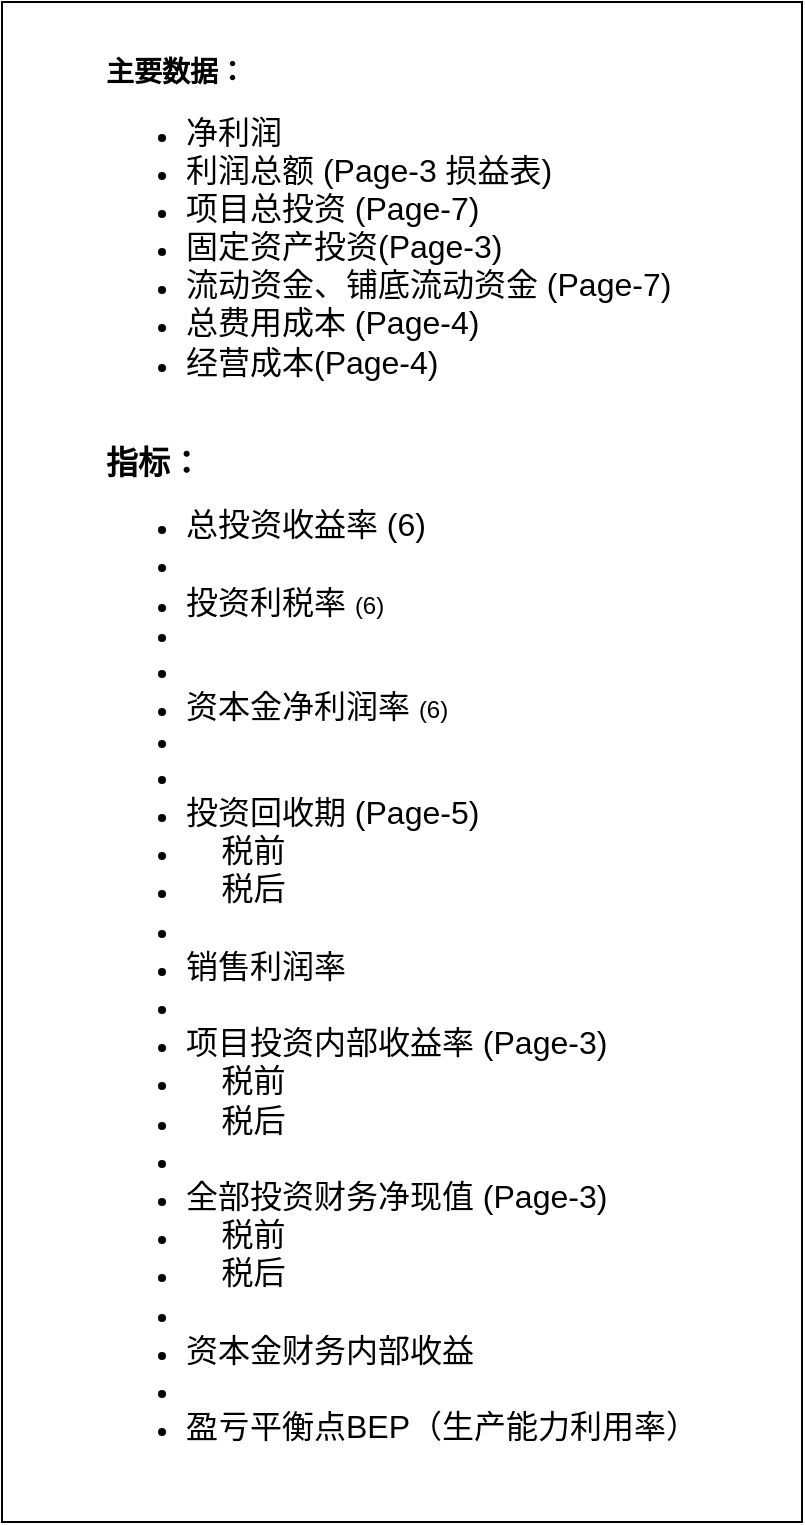 <mxfile version="21.6.8" type="github" pages="8">
  <diagram id="x4oPN-7VKHemBpTbZIxq" name="Page-8 总数据">
    <mxGraphModel dx="988" dy="744" grid="1" gridSize="10" guides="1" tooltips="1" connect="1" arrows="1" fold="1" page="1" pageScale="1" pageWidth="827" pageHeight="1169" math="0" shadow="0">
      <root>
        <mxCell id="0" />
        <mxCell id="1" parent="0" />
        <mxCell id="ZvHYw_qUKJrGZTPq8_nS-1" value="&lt;div style=&quot;text-align: left;&quot;&gt;&lt;span style=&quot;background-color: initial;&quot;&gt;&lt;b&gt;&lt;font style=&quot;font-size: 14px;&quot;&gt;主要数据：&lt;/font&gt;&lt;/b&gt;&lt;/span&gt;&lt;/div&gt;&lt;div style=&quot;text-align: left;&quot;&gt;&lt;ul&gt;&lt;li&gt;&lt;span style=&quot;background-color: initial;&quot;&gt;&lt;font size=&quot;3&quot;&gt;净利润&lt;/font&gt;&lt;/span&gt;&lt;/li&gt;&lt;li&gt;&lt;font size=&quot;3&quot;&gt;&lt;span style=&quot;background-color: initial;&quot;&gt;利润总额&amp;nbsp;&lt;/span&gt;(Page-3 损益表)&lt;/font&gt;&lt;/li&gt;&lt;li&gt;&lt;span style=&quot;background-color: initial;&quot;&gt;&lt;font size=&quot;3&quot;&gt;项目总投资 (Page-7)&lt;/font&gt;&lt;/span&gt;&lt;/li&gt;&lt;li&gt;&lt;span style=&quot;background-color: initial;&quot;&gt;&lt;font size=&quot;3&quot;&gt;固定资产投资(Page-3)&lt;/font&gt;&lt;/span&gt;&lt;/li&gt;&lt;li&gt;&lt;span style=&quot;background-color: initial;&quot;&gt;&lt;font size=&quot;3&quot;&gt;流动资金、铺底流动资金 (Page-7)&lt;/font&gt;&lt;/span&gt;&lt;/li&gt;&lt;li&gt;&lt;span style=&quot;background-color: initial;&quot;&gt;&lt;font size=&quot;3&quot;&gt;总费用成本 (Page-4)&lt;/font&gt;&lt;/span&gt;&lt;/li&gt;&lt;li&gt;&lt;span style=&quot;background-color: initial;&quot;&gt;&lt;font size=&quot;3&quot;&gt;经营成本(Page-4)&lt;/font&gt;&lt;/span&gt;&lt;/li&gt;&lt;/ul&gt;&lt;/div&gt;&lt;div style=&quot;text-align: left;&quot;&gt;&lt;span style=&quot;background-color: initial;&quot;&gt;&lt;font size=&quot;3&quot;&gt;&lt;br&gt;&lt;/font&gt;&lt;/span&gt;&lt;/div&gt;&lt;div style=&quot;text-align: left;&quot;&gt;&lt;span style=&quot;background-color: initial;&quot;&gt;&lt;b&gt;&lt;font size=&quot;3&quot;&gt;指标：&lt;/font&gt;&lt;/b&gt;&lt;/span&gt;&lt;/div&gt;&lt;div style=&quot;text-align: left;&quot;&gt;&lt;ul&gt;&lt;li&gt;&lt;span style=&quot;background-color: initial;&quot;&gt;&lt;font size=&quot;3&quot;&gt;总投资收益率 (6)&lt;/font&gt;&lt;/span&gt;&lt;/li&gt;&lt;li&gt;&lt;span style=&quot;background-color: initial;&quot;&gt;&lt;font size=&quot;3&quot;&gt;&lt;br&gt;&lt;/font&gt;&lt;/span&gt;&lt;/li&gt;&lt;li&gt;&lt;span style=&quot;background-color: initial;&quot;&gt;&lt;font size=&quot;3&quot;&gt;投资利税率&amp;nbsp;&lt;/font&gt;&lt;/span&gt;(6)&lt;/li&gt;&lt;li&gt;&lt;/li&gt;&lt;li&gt;&lt;span style=&quot;background-color: initial;&quot;&gt;&lt;font size=&quot;3&quot;&gt;&lt;br&gt;&lt;/font&gt;&lt;/span&gt;&lt;/li&gt;&lt;li&gt;&lt;span style=&quot;background-color: initial;&quot;&gt;&lt;font size=&quot;3&quot;&gt;资本金净利润率&amp;nbsp;&lt;/font&gt;&lt;/span&gt;(6)&lt;/li&gt;&lt;li&gt;&lt;/li&gt;&lt;li&gt;&lt;span style=&quot;background-color: initial;&quot;&gt;&lt;font size=&quot;3&quot;&gt;&lt;br&gt;&lt;/font&gt;&lt;/span&gt;&lt;/li&gt;&lt;li&gt;&lt;span style=&quot;background-color: initial;&quot;&gt;&lt;font size=&quot;3&quot;&gt;投资回收期 (Page-5)&lt;/font&gt;&lt;/span&gt;&lt;/li&gt;&lt;li&gt;&lt;span style=&quot;background-color: initial;&quot;&gt;&lt;font size=&quot;3&quot;&gt;&amp;nbsp; &amp;nbsp; 税前&lt;/font&gt;&lt;/span&gt;&lt;/li&gt;&lt;li&gt;&lt;span style=&quot;background-color: initial;&quot;&gt;&lt;font size=&quot;3&quot;&gt;&amp;nbsp; &amp;nbsp; 税后&lt;/font&gt;&lt;/span&gt;&lt;/li&gt;&lt;li&gt;&lt;span style=&quot;background-color: initial;&quot;&gt;&lt;font size=&quot;3&quot;&gt;&lt;br&gt;&lt;/font&gt;&lt;/span&gt;&lt;/li&gt;&lt;li&gt;&lt;span style=&quot;background-color: initial;&quot;&gt;&lt;font size=&quot;3&quot;&gt;销售利润率&lt;/font&gt;&lt;/span&gt;&lt;/li&gt;&lt;li&gt;&lt;span style=&quot;background-color: initial;&quot;&gt;&lt;font size=&quot;3&quot;&gt;&lt;br&gt;&lt;/font&gt;&lt;/span&gt;&lt;/li&gt;&lt;li&gt;&lt;span style=&quot;background-color: initial;&quot;&gt;&lt;font size=&quot;3&quot;&gt;项目投资内部收益率 (Page-3)&lt;/font&gt;&lt;/span&gt;&lt;/li&gt;&lt;li&gt;&lt;font size=&quot;3&quot;&gt;&amp;nbsp; &amp;nbsp; 税前&lt;/font&gt;&lt;/li&gt;&lt;li&gt;&lt;span style=&quot;border-color: var(--border-color); background-color: initial;&quot;&gt;&lt;font size=&quot;3&quot;&gt;&amp;nbsp; &amp;nbsp; 税后&lt;/font&gt;&lt;/span&gt;&lt;/li&gt;&lt;li&gt;&lt;span style=&quot;border-color: var(--border-color); background-color: initial;&quot;&gt;&lt;font size=&quot;3&quot;&gt;&lt;br&gt;&lt;/font&gt;&lt;/span&gt;&lt;/li&gt;&lt;li&gt;&lt;font size=&quot;3&quot;&gt;全部投资财务净现值&amp;nbsp;(Page-3)&lt;/font&gt;&lt;/li&gt;&lt;li&gt;&lt;font size=&quot;3&quot;&gt;&amp;nbsp; &amp;nbsp; 税前&lt;/font&gt;&lt;/li&gt;&lt;li&gt;&lt;span style=&quot;border-color: var(--border-color); background-color: initial;&quot;&gt;&lt;font size=&quot;3&quot;&gt;&amp;nbsp; &amp;nbsp; 税后&lt;/font&gt;&lt;/span&gt;&lt;/li&gt;&lt;li&gt;&lt;font size=&quot;3&quot;&gt;&lt;br&gt;&lt;/font&gt;&lt;/li&gt;&lt;li&gt;&lt;font size=&quot;3&quot;&gt;资本金财务内部收益&lt;/font&gt;&lt;/li&gt;&lt;li&gt;&lt;font size=&quot;3&quot;&gt;&lt;br&gt;&lt;/font&gt;&lt;/li&gt;&lt;li&gt;&lt;font size=&quot;3&quot;&gt;盈亏平衡点BEP（生产能力利用率）&lt;/font&gt;&lt;/li&gt;&lt;/ul&gt;&lt;/div&gt;" style="rounded=0;whiteSpace=wrap;html=1;" vertex="1" parent="1">
          <mxGeometry x="120" y="80" width="400" height="760" as="geometry" />
        </mxCell>
      </root>
    </mxGraphModel>
  </diagram>
  <diagram id="BYXEdeNaDgYtozzeG7WJ" name="Page-3 内部收益率 &amp; 净现值">
    <mxGraphModel dx="1162" dy="875" grid="1" gridSize="10" guides="1" tooltips="1" connect="1" arrows="1" fold="1" page="1" pageScale="1" pageWidth="827" pageHeight="1169" math="0" shadow="0">
      <root>
        <mxCell id="0" />
        <mxCell id="1" parent="0" />
        <mxCell id="g6-KiIMetIZCjA44XsML-26" value="" style="rounded=0;whiteSpace=wrap;html=1;fillColor=#fff2cc;strokeColor=#d6b656;" parent="1" vertex="1">
          <mxGeometry x="615" y="538" width="460" height="174" as="geometry" />
        </mxCell>
        <mxCell id="g6-KiIMetIZCjA44XsML-27" value="（增值税" style="rounded=0;whiteSpace=wrap;html=1;verticalAlign=bottom;" parent="1" vertex="1">
          <mxGeometry x="607" y="628" width="60" height="20" as="geometry" />
        </mxCell>
        <mxCell id="gM6x5MnoijGc39AGMJxE-4" value="&amp;nbsp; IRR(&amp;nbsp; &amp;nbsp; &amp;nbsp; &amp;nbsp; &amp;nbsp; &amp;nbsp; &amp;nbsp; &amp;nbsp; &amp;nbsp; &amp;nbsp; &amp;nbsp; &amp;nbsp; &amp;nbsp; &amp;nbsp; &amp;nbsp; &amp;nbsp; &amp;nbsp; &amp;nbsp; &amp;nbsp; &amp;nbsp; &amp;nbsp; &amp;nbsp; &amp;nbsp; &amp;nbsp; &amp;nbsp; &amp;nbsp; &amp;nbsp; &amp;nbsp; )" style="rounded=0;whiteSpace=wrap;html=1;align=left;" parent="1" vertex="1">
          <mxGeometry x="315" y="927" width="280" height="40" as="geometry" />
        </mxCell>
        <mxCell id="gM6x5MnoijGc39AGMJxE-5" value="&amp;nbsp; IRR(&amp;nbsp; &amp;nbsp; &amp;nbsp; &amp;nbsp; &amp;nbsp; &amp;nbsp; &amp;nbsp; &amp;nbsp; &amp;nbsp; &amp;nbsp; &amp;nbsp; &amp;nbsp; &amp;nbsp; &amp;nbsp; &amp;nbsp; &amp;nbsp; &amp;nbsp; )" style="rounded=0;whiteSpace=wrap;html=1;align=left;" parent="1" vertex="1">
          <mxGeometry x="315" y="1053" width="261" height="40" as="geometry" />
        </mxCell>
        <mxCell id="56yOu1_00RpzMCxqP_JW-1" value="" style="rounded=0;whiteSpace=wrap;html=1;fillColor=#e1d5e7;strokeColor=#9673a6;" parent="1" vertex="1">
          <mxGeometry x="615" y="412" width="410" height="80" as="geometry" />
        </mxCell>
        <mxCell id="wkamasSicyBDhr9J4LGk-13" value="" style="rounded=0;whiteSpace=wrap;html=1;fontFamily=Helvetica;fontSize=12;fillColor=#ffcc99;strokeColor=#36393d;" parent="1" vertex="1">
          <mxGeometry x="205" y="329" width="410" height="464" as="geometry" />
        </mxCell>
        <mxCell id="O0Yvfh-cy8Xq-7duTenU-1" value="&lt;p class=&quot;MsoNormal&quot;&gt;&lt;span lang=&quot;ZH-CN&quot; style=&quot;font-family: 仿宋; background: yellow;&quot;&gt;&lt;font style=&quot;font-size: 18px;&quot;&gt;财务净现值&lt;/font&gt;&lt;/span&gt;&lt;/p&gt;" style="text;whiteSpace=wrap;html=1;strokeColor=none;dashed=1;strokeWidth=0.5;" parent="1" vertex="1">
          <mxGeometry x="175" y="1138" width="180" height="40" as="geometry" />
        </mxCell>
        <mxCell id="O0Yvfh-cy8Xq-7duTenU-9" value="所得税前增量净现金流量" style="text;whiteSpace=wrap;fillColor=#cce5ff;strokeColor=#36393d;verticalAlign=bottom;" parent="1" vertex="1">
          <mxGeometry x="358.5" y="937" width="170" height="20" as="geometry" />
        </mxCell>
        <mxCell id="O0Yvfh-cy8Xq-7duTenU-10" value="税前：" style="text;whiteSpace=wrap;" parent="1" vertex="1">
          <mxGeometry x="278" y="933" width="80" height="30" as="geometry" />
        </mxCell>
        <mxCell id="O0Yvfh-cy8Xq-7duTenU-16" value="&lt;div style=&quot;text-align: justify;&quot;&gt;&lt;span style=&quot;background-color: initial;&quot;&gt;+&amp;nbsp;&lt;/span&gt;&lt;/div&gt;" style="text;whiteSpace=wrap;html=1;fillColor=#cce5ff;strokeColor=#36393d;align=right;" parent="1" vertex="1">
          <mxGeometry x="387.5" y="764" width="20" height="20" as="geometry" />
        </mxCell>
        <mxCell id="wkamasSicyBDhr9J4LGk-7" value="流入小计" style="rounded=0;whiteSpace=wrap;html=1;fontFamily=Helvetica;fontSize=12;fillColor=#cce5ff;strokeColor=#36393d;" parent="1" vertex="1">
          <mxGeometry x="225.5" y="706" width="90" height="20" as="geometry" />
        </mxCell>
        <mxCell id="wkamasSicyBDhr9J4LGk-9" value="流出小计" style="rounded=0;whiteSpace=wrap;html=1;fontFamily=Helvetica;fontSize=12;fillColor=#cce5ff;strokeColor=#36393d;" parent="1" vertex="1">
          <mxGeometry x="479.5" y="706" width="100" height="20" as="geometry" />
        </mxCell>
        <mxCell id="wkamasSicyBDhr9J4LGk-10" value="&lt;div style=&quot;&quot;&gt;-&lt;/div&gt;" style="text;whiteSpace=wrap;html=1;fillColor=#cce5ff;strokeColor=#36393d;align=center;direction=south;" parent="1" vertex="1">
          <mxGeometry x="383.5" y="706" width="20" height="20" as="geometry" />
        </mxCell>
        <mxCell id="wkamasSicyBDhr9J4LGk-12" value="" style="shape=flexArrow;endArrow=classic;html=1;rounded=0;fontFamily=Helvetica;fontSize=12;fontColor=default;" parent="1" edge="1">
          <mxGeometry width="50" height="50" relative="1" as="geometry">
            <mxPoint x="331" y="730" as="sourcePoint" />
            <mxPoint x="331" y="762" as="targetPoint" />
          </mxGeometry>
        </mxCell>
        <mxCell id="wkamasSicyBDhr9J4LGk-14" value="现&lt;br&gt;金&lt;br&gt;流&lt;br&gt;量&lt;br&gt;表" style="rounded=0;whiteSpace=wrap;html=1;fontFamily=Helvetica;fontSize=12;fillColor=#ffcc99;strokeColor=#36393d;" parent="1" vertex="1">
          <mxGeometry x="175" y="329" width="30" height="463" as="geometry" />
        </mxCell>
        <mxCell id="wkamasSicyBDhr9J4LGk-16" value="产品销售收入" style="rounded=0;whiteSpace=wrap;html=1;fontFamily=Helvetica;fontSize=12;fillColor=#cce5ff;strokeColor=#36393d;align=center;" parent="1" vertex="1">
          <mxGeometry x="212" y="358" width="80" height="20" as="geometry" />
        </mxCell>
        <mxCell id="wkamasSicyBDhr9J4LGk-17" value="回收固定资产余值 (无)" style="text;whiteSpace=wrap;fontSize=12;fontFamily=Helvetica;fillColor=#cce5ff;strokeColor=#36393d;align=center;verticalAlign=bottom;" parent="1" vertex="1">
          <mxGeometry x="212" y="400" width="130" height="20" as="geometry" />
        </mxCell>
        <mxCell id="wkamasSicyBDhr9J4LGk-20" value="&lt;div style=&quot;&quot;&gt;&lt;span style=&quot;background-color: initial;&quot;&gt;+&lt;/span&gt;&lt;/div&gt;" style="text;whiteSpace=wrap;html=1;fillColor=#cce5ff;strokeColor=#36393d;align=center;" parent="1" vertex="1">
          <mxGeometry x="245" y="379" width="20" height="20" as="geometry" />
        </mxCell>
        <mxCell id="wkamasSicyBDhr9J4LGk-23" value="&lt;div style=&quot;&quot;&gt;&lt;span style=&quot;background-color: initial;&quot;&gt;+&lt;/span&gt;&lt;/div&gt;" style="text;whiteSpace=wrap;html=1;fillColor=#cce5ff;strokeColor=#36393d;align=center;" parent="1" vertex="1">
          <mxGeometry x="246" y="421" width="20" height="20" as="geometry" />
        </mxCell>
        <mxCell id="wkamasSicyBDhr9J4LGk-24" value="增量净现金流量  " style="text;whiteSpace=wrap;fillColor=#cce5ff;strokeColor=#36393d;verticalAlign=bottom;" parent="1" vertex="1">
          <mxGeometry x="286.5" y="764" width="100" height="20" as="geometry" />
        </mxCell>
        <mxCell id="wkamasSicyBDhr9J4LGk-29" value="" style="shape=flexArrow;endArrow=classic;html=1;rounded=0;fontFamily=Helvetica;fontSize=12;fontColor=default;" parent="1" edge="1">
          <mxGeometry width="50" height="50" relative="1" as="geometry">
            <mxPoint x="272" y="522" as="sourcePoint" />
            <mxPoint x="272" y="572" as="targetPoint" />
          </mxGeometry>
        </mxCell>
        <mxCell id="wkamasSicyBDhr9J4LGk-37" value="经营成本" style="text;whiteSpace=wrap;html=1;fontSize=12;fontFamily=Helvetica;fillColor=#cce5ff;strokeColor=#36393d;verticalAlign=bottom;align=center;" parent="1" vertex="1">
          <mxGeometry x="485.5" y="418" width="80" height="20" as="geometry" />
        </mxCell>
        <mxCell id="wkamasSicyBDhr9J4LGk-38" value="&lt;div style=&quot;&quot;&gt;&lt;span style=&quot;background-color: initial;&quot;&gt;销售税金&lt;/span&gt;&lt;/div&gt;" style="text;whiteSpace=wrap;html=1;fontSize=12;fontFamily=Helvetica;fillColor=#cce5ff;strokeColor=#36393d;align=center;verticalAlign=bottom;" parent="1" vertex="1">
          <mxGeometry x="485.5" y="548" width="80" height="19" as="geometry" />
        </mxCell>
        <mxCell id="wkamasSicyBDhr9J4LGk-39" value="&lt;div style=&quot;text-align: justify;&quot;&gt;&lt;span style=&quot;background-color: initial;&quot;&gt;+&amp;nbsp;&lt;/span&gt;&lt;/div&gt;" style="text;whiteSpace=wrap;html=1;fillColor=#cce5ff;strokeColor=#36393d;align=right;" parent="1" vertex="1">
          <mxGeometry x="515.5" y="357" width="20" height="20" as="geometry" />
        </mxCell>
        <mxCell id="wkamasSicyBDhr9J4LGk-40" value="&lt;div style=&quot;text-align: justify;&quot;&gt;&lt;span style=&quot;background-color: initial;&quot;&gt;+&amp;nbsp;&lt;/span&gt;&lt;/div&gt;" style="text;whiteSpace=wrap;html=1;fillColor=#cce5ff;strokeColor=#36393d;align=right;" parent="1" vertex="1">
          <mxGeometry x="515.5" y="397" width="20" height="20" as="geometry" />
        </mxCell>
        <mxCell id="wkamasSicyBDhr9J4LGk-41" value="&lt;div style=&quot;text-align: justify;&quot;&gt;&lt;span style=&quot;background-color: initial;&quot;&gt;+&amp;nbsp;&lt;/span&gt;&lt;/div&gt;" style="text;whiteSpace=wrap;html=1;fillColor=#cce5ff;strokeColor=#36393d;align=right;" parent="1" vertex="1">
          <mxGeometry x="515.5" y="528" width="20" height="20" as="geometry" />
        </mxCell>
        <mxCell id="wkamasSicyBDhr9J4LGk-47" value="" style="shape=flexArrow;endArrow=classic;html=1;rounded=0;fontFamily=Helvetica;fontSize=12;fontColor=default;" parent="1" edge="1">
          <mxGeometry width="50" height="50" relative="1" as="geometry">
            <mxPoint x="525" y="672" as="sourcePoint" />
            <mxPoint x="526" y="704" as="targetPoint" />
          </mxGeometry>
        </mxCell>
        <mxCell id="wkamasSicyBDhr9J4LGk-50" value="流动资金" style="text;whiteSpace=wrap;html=1;fontSize=12;fontFamily=Helvetica;fillColor=#cce5ff;strokeColor=#36393d;verticalAlign=bottom;align=center;" parent="1" vertex="1">
          <mxGeometry x="485" y="377" width="80" height="20" as="geometry" />
        </mxCell>
        <mxCell id="wkamasSicyBDhr9J4LGk-51" value="固定资产投资" style="text;whiteSpace=wrap;html=1;fontSize=12;fontFamily=Helvetica;fillColor=#cce5ff;strokeColor=#36393d;verticalAlign=bottom;align=center;" parent="1" vertex="1">
          <mxGeometry x="485.5" y="337" width="80" height="20" as="geometry" />
        </mxCell>
        <mxCell id="wkamasSicyBDhr9J4LGk-53" value="&lt;div style=&quot;text-align: justify;&quot;&gt;&lt;span style=&quot;background-color: initial;&quot;&gt;+&amp;nbsp;&lt;/span&gt;&lt;/div&gt;" style="text;whiteSpace=wrap;html=1;fillColor=#cce5ff;strokeColor=#36393d;align=right;" parent="1" vertex="1">
          <mxGeometry x="515.5" y="608" width="20" height="20" as="geometry" />
        </mxCell>
        <mxCell id="wkamasSicyBDhr9J4LGk-18" value="回收流动资金 (无)" style="text;whiteSpace=wrap;fontSize=12;fontFamily=Helvetica;fillColor=#cce5ff;strokeColor=#36393d;verticalAlign=bottom;" parent="1" vertex="1">
          <mxGeometry x="212.5" y="441" width="112" height="20" as="geometry" />
        </mxCell>
        <mxCell id="wkamasSicyBDhr9J4LGk-57" value="" style="endArrow=none;html=1;rounded=0;fontFamily=Helvetica;fontSize=12;fontColor=default;shape=link;" parent="1" edge="1">
          <mxGeometry width="50" height="50" relative="1" as="geometry">
            <mxPoint x="205" y="728" as="sourcePoint" />
            <mxPoint x="595" y="728" as="targetPoint" />
          </mxGeometry>
        </mxCell>
        <mxCell id="wkamasSicyBDhr9J4LGk-59" value="增量的销售收入" style="rounded=0;whiteSpace=wrap;html=1;fontFamily=Helvetica;fontSize=12;fontColor=default;fillColor=none;gradientColor=none;" parent="1" vertex="1">
          <mxGeometry x="72" y="359" width="120" height="18.5" as="geometry" />
        </mxCell>
        <mxCell id="wkamasSicyBDhr9J4LGk-60" value="有项目的销售收入合计" style="rounded=0;whiteSpace=wrap;html=1;fontFamily=Helvetica;fontSize=12;fontColor=default;fillColor=none;gradientColor=none;" parent="1" vertex="1">
          <mxGeometry x="73" y="299" width="150" height="20" as="geometry" />
        </mxCell>
        <mxCell id="wkamasSicyBDhr9J4LGk-61" value="&lt;div style=&quot;&quot;&gt;-&lt;/div&gt;" style="text;whiteSpace=wrap;html=1;fillColor=#cce5ff;strokeColor=#36393d;align=center;direction=south;" parent="1" vertex="1">
          <mxGeometry x="223" y="299" width="20" height="20" as="geometry" />
        </mxCell>
        <mxCell id="wkamasSicyBDhr9J4LGk-63" value="无项目的销售收入(无)(工润项目无，技改项目不是无)" style="rounded=0;whiteSpace=wrap;html=1;fontFamily=Helvetica;fontSize=12;fontColor=default;fillColor=none;gradientColor=none;align=left;" parent="1" vertex="1">
          <mxGeometry x="243" y="291.5" width="162" height="35" as="geometry" />
        </mxCell>
        <mxCell id="wkamasSicyBDhr9J4LGk-64" value="SUM ((每种设备)销售量 x 单价)" style="rounded=0;whiteSpace=wrap;html=1;fontFamily=Helvetica;fontSize=12;fontColor=default;fillColor=none;gradientColor=none;" parent="1" vertex="1">
          <mxGeometry x="72" y="245" width="189" height="20" as="geometry" />
        </mxCell>
        <mxCell id="wkamasSicyBDhr9J4LGk-66" value="&lt;div style=&quot;&quot;&gt;&lt;span style=&quot;background-color: initial;&quot;&gt;项目需要测算的财务数据，主要是项目新增的成本、收益和利润。如果是新建项目，不存在新旧成本、收益和利润划分问题。可直接按项目发生的费用和利润算。&lt;/span&gt;&lt;/div&gt;&lt;div style=&quot;&quot;&gt;&lt;span style=&quot;background-color: initial;&quot;&gt;如果是技术改建项目或扩建项目，它的新增成本、收益和利润的测算比较复杂，有两种方法：有无项目法、新增产品法。&lt;/span&gt;&lt;/div&gt;&lt;div style=&quot;&quot;&gt;&lt;span style=&quot;background-color: initial;&quot;&gt;有无项目法：&lt;/span&gt;&lt;/div&gt;项目的增量利润 =&amp;nbsp;&lt;div style=&quot;&quot;&gt;&lt;span style=&quot;background-color: initial;&quot;&gt;（有项目销售收入-无项目销售收入）-（有项目销售税金-无项目销售税金）-（有项目销售成本-无项目销售成本）&lt;/span&gt;&lt;/div&gt;" style="rounded=1;whiteSpace=wrap;html=1;fontFamily=Helvetica;fontSize=12;fontColor=default;fillColor=none;gradientColor=none;align=left;" parent="1" vertex="1">
          <mxGeometry x="508.5" y="142" width="429.5" height="150" as="geometry" />
        </mxCell>
        <mxCell id="wkamasSicyBDhr9J4LGk-80" value="" style="shape=flexArrow;endArrow=classic;html=1;rounded=0;fontFamily=Helvetica;fontSize=12;fontColor=default;" parent="1" edge="1">
          <mxGeometry width="50" height="50" relative="1" as="geometry">
            <mxPoint x="156" y="319" as="sourcePoint" />
            <mxPoint x="156" y="353" as="targetPoint" />
          </mxGeometry>
        </mxCell>
        <mxCell id="wkamasSicyBDhr9J4LGk-82" value="&lt;div style=&quot;&quot;&gt;&lt;span style=&quot;background-color: initial;&quot;&gt;=&lt;/span&gt;&lt;/div&gt;" style="text;whiteSpace=wrap;html=1;fillColor=#cce5ff;strokeColor=#36393d;align=center;" parent="1" vertex="1">
          <mxGeometry x="192" y="358" width="20" height="20" as="geometry" />
        </mxCell>
        <mxCell id="wkamasSicyBDhr9J4LGk-83" value="固投(year1、year2、利息)" style="rounded=1;whiteSpace=wrap;html=1;fontFamily=Helvetica;fontSize=12;fillColor=#fad9d5;strokeColor=#ae4132;" parent="1" vertex="1">
          <mxGeometry x="613" y="337" width="162" height="20" as="geometry" />
        </mxCell>
        <mxCell id="wkamasSicyBDhr9J4LGk-84" value="&lt;div style=&quot;&quot;&gt;&lt;span style=&quot;background-color: initial;&quot;&gt;=&lt;/span&gt;&lt;/div&gt;" style="text;whiteSpace=wrap;html=1;fillColor=#cce5ff;strokeColor=#36393d;align=center;" parent="1" vertex="1">
          <mxGeometry x="595" y="337" width="20" height="20" as="geometry" />
        </mxCell>
        <mxCell id="wkamasSicyBDhr9J4LGk-86" value="&lt;div style=&quot;&quot;&gt;&lt;span style=&quot;background-color: initial;&quot;&gt;=&lt;/span&gt;&lt;/div&gt;" style="text;whiteSpace=wrap;html=1;fillColor=#cce5ff;strokeColor=#36393d;align=center;" parent="1" vertex="1">
          <mxGeometry x="145" y="265" width="20" height="20" as="geometry" />
        </mxCell>
        <mxCell id="wkamasSicyBDhr9J4LGk-87" value="无项目经营成本(空)" style="rounded=0;whiteSpace=wrap;html=1;fontFamily=Helvetica;fontSize=12;fontColor=default;fillColor=none;gradientColor=none;" parent="1" vertex="1">
          <mxGeometry x="903" y="418" width="120" height="20" as="geometry" />
        </mxCell>
        <mxCell id="wkamasSicyBDhr9J4LGk-88" value="&lt;div style=&quot;&quot;&gt;&lt;span style=&quot;background-color: initial;&quot;&gt;=&lt;/span&gt;&lt;/div&gt;" style="text;whiteSpace=wrap;html=1;fillColor=#cce5ff;strokeColor=#36393d;align=center;" parent="1" vertex="1">
          <mxGeometry x="595" y="418" width="20" height="20" as="geometry" />
        </mxCell>
        <mxCell id="wkamasSicyBDhr9J4LGk-89" value="成本表：增量经营成本" style="rounded=0;whiteSpace=wrap;html=1;fontFamily=Helvetica;fontSize=12;fontColor=default;fillColor=none;gradientColor=none;" parent="1" vertex="1">
          <mxGeometry x="615" y="418" width="130" height="20" as="geometry" />
        </mxCell>
        <mxCell id="wkamasSicyBDhr9J4LGk-91" value="&lt;div style=&quot;&quot;&gt;-&lt;/div&gt;" style="text;whiteSpace=wrap;html=1;fillColor=#cce5ff;strokeColor=#36393d;align=center;direction=south;verticalAlign=middle;" parent="1" vertex="1">
          <mxGeometry x="883" y="418" width="20" height="20" as="geometry" />
        </mxCell>
        <mxCell id="wkamasSicyBDhr9J4LGk-92" value="有项目经营成本" style="rounded=0;whiteSpace=wrap;html=1;fontFamily=Helvetica;fontSize=12;fontColor=default;fillColor=none;gradientColor=none;" parent="1" vertex="1">
          <mxGeometry x="765" y="418" width="118" height="20" as="geometry" />
        </mxCell>
        <mxCell id="YkcIxRlzLzfBor_2c24l-1" value="&lt;div style=&quot;&quot;&gt;&lt;span style=&quot;background-color: initial;&quot;&gt;=&lt;/span&gt;&lt;/div&gt;" style="text;whiteSpace=wrap;html=1;fillColor=#cce5ff;strokeColor=#36393d;align=center;" parent="1" vertex="1">
          <mxGeometry x="745" y="418" width="20" height="20" as="geometry" />
        </mxCell>
        <mxCell id="YkcIxRlzLzfBor_2c24l-2" value="" style="shape=flexArrow;endArrow=classic;html=1;rounded=0;fontFamily=Helvetica;fontSize=12;fontColor=default;" parent="1" edge="1">
          <mxGeometry width="50" height="50" relative="1" as="geometry">
            <mxPoint x="821" y="438" as="sourcePoint" />
            <mxPoint x="821" y="472" as="targetPoint" />
          </mxGeometry>
        </mxCell>
        <mxCell id="YkcIxRlzLzfBor_2c24l-3" value="总费用成本(见page-4)" style="rounded=0;whiteSpace=wrap;html=1;fillColor=#e1d5e7;strokeColor=#000000;" parent="1" vertex="1">
          <mxGeometry x="655" y="470" width="120" height="20" as="geometry" />
        </mxCell>
        <mxCell id="YkcIxRlzLzfBor_2c24l-5" value="财务费用" style="rounded=0;whiteSpace=wrap;html=1;fillColor=#e1d5e7;strokeColor=#000000;" parent="1" vertex="1">
          <mxGeometry x="888" y="470" width="66.5" height="20" as="geometry" />
        </mxCell>
        <mxCell id="YkcIxRlzLzfBor_2c24l-6" value="折旧及摊销" style="rounded=0;whiteSpace=wrap;html=1;fillColor=#e1d5e7;strokeColor=#000000;" parent="1" vertex="1">
          <mxGeometry x="795" y="470" width="73" height="20" as="geometry" />
        </mxCell>
        <mxCell id="YkcIxRlzLzfBor_2c24l-7" value="&lt;div style=&quot;&quot;&gt;-&lt;/div&gt;" style="text;whiteSpace=wrap;html=1;fillColor=#cce5ff;strokeColor=#36393d;align=center;direction=south;verticalAlign=middle;" parent="1" vertex="1">
          <mxGeometry x="775" y="470" width="20" height="20" as="geometry" />
        </mxCell>
        <mxCell id="YkcIxRlzLzfBor_2c24l-8" value="&lt;div style=&quot;&quot;&gt;-&lt;/div&gt;" style="text;whiteSpace=wrap;html=1;fillColor=#cce5ff;strokeColor=#36393d;align=center;direction=south;verticalAlign=middle;" parent="1" vertex="1">
          <mxGeometry x="868" y="470" width="20" height="20" as="geometry" />
        </mxCell>
        <mxCell id="-1y6DfPzoNDtI3knnuKH-1" value="成&lt;br&gt;本&lt;br&gt;表" style="rounded=0;whiteSpace=wrap;html=1;fillColor=#e1d5e7;strokeColor=#9673a6;" parent="1" vertex="1">
          <mxGeometry x="1025" y="412" width="30" height="80" as="geometry" />
        </mxCell>
        <mxCell id="gM6x5MnoijGc39AGMJxE-1" value="损益表" style="rounded=0;whiteSpace=wrap;html=1;verticalAlign=top;fillColor=#d5e8d4;strokeColor=#82b366;" parent="1" vertex="1">
          <mxGeometry x="408.5" y="738" width="120" height="54" as="geometry" />
        </mxCell>
        <mxCell id="O0Yvfh-cy8Xq-7duTenU-11" value="所得税 (抵免后)" style="text;whiteSpace=wrap;fillColor=#cce5ff;strokeColor=#36393d;verticalAlign=bottom;" parent="1" vertex="1">
          <mxGeometry x="408.5" y="764" width="100" height="20" as="geometry" />
        </mxCell>
        <mxCell id="gM6x5MnoijGc39AGMJxE-2" value="税后：" style="text;whiteSpace=wrap;" parent="1" vertex="1">
          <mxGeometry x="278" y="1058" width="80" height="30" as="geometry" />
        </mxCell>
        <mxCell id="gM6x5MnoijGc39AGMJxE-3" value="增量净现金流量  " style="text;whiteSpace=wrap;fillColor=#cce5ff;strokeColor=#36393d;verticalAlign=bottom;" parent="1" vertex="1">
          <mxGeometry x="355" y="1063" width="100" height="20" as="geometry" />
        </mxCell>
        <mxCell id="g6-KiIMetIZCjA44XsML-1" value="&lt;p class=&quot;MsoNormal&quot;&gt;&lt;span lang=&quot;ZH-CN&quot; style=&quot;font-family: 仿宋; background: yellow;&quot;&gt;&lt;font style=&quot;font-size: 18px;&quot;&gt;财务内部收益率&lt;/font&gt;&lt;/span&gt;&lt;u&gt;&lt;span style=&quot;font-family:&amp;quot;Times New Roman&amp;quot;,serif;&lt;br/&gt;mso-fareast-font-family:仿宋;background:yellow;mso-highlight:yellow&quot;&gt;&lt;/span&gt;&lt;/u&gt;&lt;/p&gt;" style="text;whiteSpace=wrap;html=1;" parent="1" vertex="1">
          <mxGeometry x="175" y="835" width="180" height="40" as="geometry" />
        </mxCell>
        <mxCell id="g6-KiIMetIZCjA44XsML-2" value="税前：" style="text;whiteSpace=wrap;" parent="1" vertex="1">
          <mxGeometry x="278" y="1208" width="80" height="30" as="geometry" />
        </mxCell>
        <mxCell id="g6-KiIMetIZCjA44XsML-3" value="&amp;nbsp; NPV( 10%(贴现率？)&amp;nbsp; ，&amp;nbsp; &amp;nbsp; &amp;nbsp; &amp;nbsp; &amp;nbsp; &amp;nbsp; &amp;nbsp; &amp;nbsp; &amp;nbsp; &amp;nbsp; &amp;nbsp; &amp;nbsp; &amp;nbsp; &amp;nbsp; &amp;nbsp; &amp;nbsp; &amp;nbsp; &amp;nbsp; &amp;nbsp; &amp;nbsp; &amp;nbsp; &amp;nbsp; &amp;nbsp; &amp;nbsp; &amp;nbsp; &amp;nbsp; &amp;nbsp; &amp;nbsp; &amp;nbsp;)" style="rounded=0;whiteSpace=wrap;html=1;align=left;" parent="1" vertex="1">
          <mxGeometry x="315" y="1203" width="371" height="40" as="geometry" />
        </mxCell>
        <mxCell id="g6-KiIMetIZCjA44XsML-4" value="所得税前增量净现金流量" style="text;whiteSpace=wrap;fillColor=#cce5ff;strokeColor=#36393d;verticalAlign=bottom;" parent="1" vertex="1">
          <mxGeometry x="462" y="1213" width="170" height="20" as="geometry" />
        </mxCell>
        <mxCell id="g6-KiIMetIZCjA44XsML-5" value="&amp;nbsp; NPV( 10%(贴现率？)&amp;nbsp; ，&amp;nbsp; &amp;nbsp; &amp;nbsp; &amp;nbsp; &amp;nbsp; &amp;nbsp; &amp;nbsp; &amp;nbsp; &amp;nbsp; &amp;nbsp; &amp;nbsp; &amp;nbsp; &amp;nbsp; &amp;nbsp; &amp;nbsp; &amp;nbsp; &amp;nbsp; &amp;nbsp; &amp;nbsp; &amp;nbsp; &amp;nbsp; &amp;nbsp; &amp;nbsp; &amp;nbsp; &amp;nbsp; &amp;nbsp; &amp;nbsp; &amp;nbsp; &amp;nbsp;)" style="rounded=0;whiteSpace=wrap;html=1;align=left;" parent="1" vertex="1">
          <mxGeometry x="316" y="1278" width="370.5" height="40" as="geometry" />
        </mxCell>
        <mxCell id="g6-KiIMetIZCjA44XsML-6" value="税后：" style="text;whiteSpace=wrap;" parent="1" vertex="1">
          <mxGeometry x="278" y="1278" width="80" height="30" as="geometry" />
        </mxCell>
        <mxCell id="g6-KiIMetIZCjA44XsML-7" value="增量净现金流量  " style="text;whiteSpace=wrap;fillColor=#cce5ff;strokeColor=#36393d;verticalAlign=bottom;" parent="1" vertex="1">
          <mxGeometry x="462" y="1288" width="100" height="20" as="geometry" />
        </mxCell>
        <mxCell id="g6-KiIMetIZCjA44XsML-13" value="" style="shape=flexArrow;endArrow=classic;html=1;rounded=0;fontFamily=Helvetica;fontSize=12;fontColor=default;exitX=0.467;exitY=0.993;exitDx=0;exitDy=0;exitPerimeter=0;" parent="1" edge="1">
          <mxGeometry width="50" height="50" relative="1" as="geometry">
            <mxPoint x="397.24" y="793.002" as="sourcePoint" />
            <mxPoint x="396" y="925" as="targetPoint" />
          </mxGeometry>
        </mxCell>
        <mxCell id="g6-KiIMetIZCjA44XsML-14" value="(增量)城乡维护建设税" style="rounded=0;whiteSpace=wrap;html=1;verticalAlign=bottom;" parent="1" vertex="1">
          <mxGeometry x="615" y="546" width="200" height="20" as="geometry" />
        </mxCell>
        <mxCell id="g6-KiIMetIZCjA44XsML-15" value="(增量)教育附加费" style="rounded=0;whiteSpace=wrap;html=1;" parent="1" vertex="1">
          <mxGeometry x="835" y="546" width="170" height="20" as="geometry" />
        </mxCell>
        <mxCell id="g6-KiIMetIZCjA44XsML-16" value="&lt;div style=&quot;&quot;&gt;&lt;span style=&quot;background-color: initial;&quot;&gt;=&lt;/span&gt;&lt;/div&gt;" style="text;whiteSpace=wrap;html=1;fillColor=#cce5ff;strokeColor=#36393d;align=center;" parent="1" vertex="1">
          <mxGeometry x="595" y="546" width="20" height="20" as="geometry" />
        </mxCell>
        <mxCell id="g6-KiIMetIZCjA44XsML-18" value="&lt;div style=&quot;text-align: justify;&quot;&gt;&lt;span style=&quot;background-color: initial;&quot;&gt;+&amp;nbsp;&lt;/span&gt;&lt;/div&gt;" style="text;whiteSpace=wrap;html=1;fillColor=#cce5ff;strokeColor=#36393d;align=right;verticalAlign=bottom;" parent="1" vertex="1">
          <mxGeometry x="815" y="546" width="20" height="20" as="geometry" />
        </mxCell>
        <mxCell id="g6-KiIMetIZCjA44XsML-19" value="&lt;div style=&quot;&quot;&gt;&lt;span style=&quot;background-color: initial;&quot;&gt;=&lt;/span&gt;&lt;/div&gt;" style="text;whiteSpace=wrap;html=1;fillColor=#cce5ff;strokeColor=#36393d;align=center;" parent="1" vertex="1">
          <mxGeometry x="655" y="567" width="20" height="20" as="geometry" />
        </mxCell>
        <mxCell id="g6-KiIMetIZCjA44XsML-20" value="" style="rounded=0;whiteSpace=wrap;html=1;fillColor=#d5e8d4;strokeColor=#82b366;" parent="1" vertex="1">
          <mxGeometry x="615" y="738" width="460" height="284" as="geometry" />
        </mxCell>
        <mxCell id="g6-KiIMetIZCjA44XsML-23" value="&lt;div style=&quot;&quot;&gt;-&lt;/div&gt;" style="text;whiteSpace=wrap;html=1;fillColor=#cce5ff;strokeColor=#36393d;align=center;direction=south;" parent="1" vertex="1">
          <mxGeometry x="695" y="588" width="20" height="20" as="geometry" />
        </mxCell>
        <mxCell id="g6-KiIMetIZCjA44XsML-24" value="有项目" style="rounded=0;whiteSpace=wrap;html=1;verticalAlign=bottom;" parent="1" vertex="1">
          <mxGeometry x="615" y="588" width="80" height="20" as="geometry" />
        </mxCell>
        <mxCell id="g6-KiIMetIZCjA44XsML-25" value="无项目(同有项目)" style="rounded=0;whiteSpace=wrap;html=1;verticalAlign=bottom;" parent="1" vertex="1">
          <mxGeometry x="715" y="588" width="110" height="20" as="geometry" />
        </mxCell>
        <mxCell id="g6-KiIMetIZCjA44XsML-28" value="进项税金" style="rounded=0;whiteSpace=wrap;html=1;verticalAlign=bottom;" parent="1" vertex="1">
          <mxGeometry x="705" y="668" width="70" height="20" as="geometry" />
        </mxCell>
        <mxCell id="g6-KiIMetIZCjA44XsML-29" value="xx(没写) ）" style="rounded=0;whiteSpace=wrap;html=1;verticalAlign=bottom;" parent="1" vertex="1">
          <mxGeometry x="687" y="628" width="70" height="20" as="geometry" />
        </mxCell>
        <mxCell id="g6-KiIMetIZCjA44XsML-30" value="销项税金" style="rounded=0;whiteSpace=wrap;html=1;verticalAlign=bottom;" parent="1" vertex="1">
          <mxGeometry x="615" y="668" width="70" height="20" as="geometry" />
        </mxCell>
        <mxCell id="g6-KiIMetIZCjA44XsML-31" value="0.07" style="rounded=0;whiteSpace=wrap;html=1;verticalAlign=bottom;" parent="1" vertex="1">
          <mxGeometry x="759" y="628" width="50" height="20" as="geometry" />
        </mxCell>
        <mxCell id="g6-KiIMetIZCjA44XsML-33" value="&lt;div style=&quot;text-align: justify;&quot;&gt;&lt;span style=&quot;background-color: initial;&quot;&gt;+&amp;nbsp;&lt;/span&gt;&lt;/div&gt;" style="text;whiteSpace=wrap;html=1;fillColor=#cce5ff;strokeColor=#36393d;align=right;verticalAlign=bottom;" parent="1" vertex="1">
          <mxGeometry x="667" y="628" width="20" height="20" as="geometry" />
        </mxCell>
        <mxCell id="g6-KiIMetIZCjA44XsML-35" value="&lt;div style=&quot;&quot;&gt;&lt;span style=&quot;background-color: initial;&quot;&gt;*&lt;/span&gt;&lt;/div&gt;" style="text;whiteSpace=wrap;html=1;fillColor=#cce5ff;strokeColor=#36393d;align=center;verticalAlign=top;" parent="1" vertex="1">
          <mxGeometry x="749" y="628" width="20" height="20" as="geometry" />
        </mxCell>
        <mxCell id="g6-KiIMetIZCjA44XsML-38" value="&lt;div style=&quot;&quot;&gt;&lt;span style=&quot;background-color: initial;&quot;&gt;=&lt;/span&gt;&lt;/div&gt;" style="text;whiteSpace=wrap;html=1;fillColor=#cce5ff;strokeColor=#36393d;align=center;" parent="1" vertex="1">
          <mxGeometry x="654" y="608" width="20" height="20" as="geometry" />
        </mxCell>
        <mxCell id="g6-KiIMetIZCjA44XsML-40" value="&lt;div style=&quot;&quot;&gt;&lt;span style=&quot;background-color: initial;&quot;&gt;=&lt;/span&gt;&lt;/div&gt;" style="text;whiteSpace=wrap;html=1;fillColor=#cce5ff;strokeColor=#36393d;align=center;" parent="1" vertex="1">
          <mxGeometry x="655" y="648" width="20" height="20" as="geometry" />
        </mxCell>
        <mxCell id="g6-KiIMetIZCjA44XsML-41" value="&lt;div style=&quot;&quot;&gt;-&lt;/div&gt;" style="text;whiteSpace=wrap;html=1;fillColor=#cce5ff;strokeColor=#36393d;align=center;direction=south;verticalAlign=middle;" parent="1" vertex="1">
          <mxGeometry x="685" y="668" width="20" height="20" as="geometry" />
        </mxCell>
        <mxCell id="g6-KiIMetIZCjA44XsML-42" value="&lt;div style=&quot;&quot;&gt;&lt;span style=&quot;background-color: initial;&quot;&gt;=&lt;/span&gt;&lt;/div&gt;" style="text;whiteSpace=wrap;html=1;fillColor=#cce5ff;strokeColor=#36393d;align=center;" parent="1" vertex="1">
          <mxGeometry x="912" y="567" width="20" height="20" as="geometry" />
        </mxCell>
        <mxCell id="g6-KiIMetIZCjA44XsML-43" value="&lt;div style=&quot;&quot;&gt;-&lt;/div&gt;" style="text;whiteSpace=wrap;html=1;fillColor=#cce5ff;strokeColor=#36393d;align=center;direction=south;" parent="1" vertex="1">
          <mxGeometry x="939" y="587" width="20" height="20" as="geometry" />
        </mxCell>
        <mxCell id="g6-KiIMetIZCjA44XsML-44" value="有项目" style="rounded=0;whiteSpace=wrap;html=1;verticalAlign=bottom;" parent="1" vertex="1">
          <mxGeometry x="849" y="587" width="90" height="20" as="geometry" />
        </mxCell>
        <mxCell id="g6-KiIMetIZCjA44XsML-45" value="无项目(同有项目)" style="rounded=0;whiteSpace=wrap;html=1;verticalAlign=bottom;" parent="1" vertex="1">
          <mxGeometry x="959" y="587" width="106" height="20" as="geometry" />
        </mxCell>
        <mxCell id="g6-KiIMetIZCjA44XsML-46" value="&lt;div style=&quot;&quot;&gt;&lt;span style=&quot;background-color: initial;&quot;&gt;=&lt;/span&gt;&lt;/div&gt;" style="text;whiteSpace=wrap;html=1;fillColor=#cce5ff;strokeColor=#36393d;align=center;" parent="1" vertex="1">
          <mxGeometry x="892" y="607" width="20" height="20" as="geometry" />
        </mxCell>
        <mxCell id="g6-KiIMetIZCjA44XsML-48" value="和左公式一样，比例为0.04" style="rounded=0;whiteSpace=wrap;html=1;verticalAlign=bottom;" parent="1" vertex="1">
          <mxGeometry x="852" y="627" width="153" height="20" as="geometry" />
        </mxCell>
        <mxCell id="LDojU11h6FetrdpMKzlN-1" value="销&lt;br&gt;售&lt;br&gt;税&lt;br&gt;金&lt;br&gt;测&lt;br&gt;算&lt;br&gt;表" style="rounded=0;whiteSpace=wrap;html=1;fillColor=#fff2cc;strokeColor=#d6b656;" parent="1" vertex="1">
          <mxGeometry x="1075" y="538" width="30" height="174" as="geometry" />
        </mxCell>
        <mxCell id="LDojU11h6FetrdpMKzlN-2" value="损&lt;br&gt;益&lt;br&gt;表" style="rounded=0;whiteSpace=wrap;html=1;fillColor=#d5e8d4;strokeColor=#82b366;" parent="1" vertex="1">
          <mxGeometry x="1075" y="738" width="30" height="284" as="geometry" />
        </mxCell>
        <mxCell id="LDojU11h6FetrdpMKzlN-3" value="应交" style="rounded=0;whiteSpace=wrap;html=1;verticalAlign=bottom;" parent="1" vertex="1">
          <mxGeometry x="765" y="795" width="70" height="20" as="geometry" />
        </mxCell>
        <mxCell id="LDojU11h6FetrdpMKzlN-4" value="无项目所得税" style="rounded=0;whiteSpace=wrap;html=1;verticalAlign=bottom;" parent="1" vertex="1">
          <mxGeometry x="871" y="755" width="80" height="20" as="geometry" />
        </mxCell>
        <mxCell id="LDojU11h6FetrdpMKzlN-5" value="有项目实际税负" style="rounded=0;whiteSpace=wrap;html=1;verticalAlign=bottom;" parent="1" vertex="1">
          <mxGeometry x="765" y="755" width="86" height="20" as="geometry" />
        </mxCell>
        <mxCell id="LDojU11h6FetrdpMKzlN-6" value="增量所得税(抵免后)" style="rounded=0;whiteSpace=wrap;html=1;verticalAlign=bottom;" parent="1" vertex="1">
          <mxGeometry x="615" y="755" width="130" height="20" as="geometry" />
        </mxCell>
        <mxCell id="LDojU11h6FetrdpMKzlN-7" value="&lt;div style=&quot;&quot;&gt;-&lt;/div&gt;" style="text;whiteSpace=wrap;html=1;fillColor=#cce5ff;strokeColor=#36393d;align=center;direction=south;" parent="1" vertex="1">
          <mxGeometry x="851" y="755" width="20" height="20" as="geometry" />
        </mxCell>
        <mxCell id="LDojU11h6FetrdpMKzlN-8" value="&lt;div style=&quot;&quot;&gt;&lt;span style=&quot;background-color: initial;&quot;&gt;=&lt;/span&gt;&lt;/div&gt;" style="text;whiteSpace=wrap;html=1;fillColor=#cce5ff;strokeColor=#36393d;align=center;" parent="1" vertex="1">
          <mxGeometry x="795" y="775" width="20" height="20" as="geometry" />
        </mxCell>
        <mxCell id="LDojU11h6FetrdpMKzlN-9" value="抵免(year2和year3公式不一样, 不太清楚)" style="rounded=0;whiteSpace=wrap;html=1;verticalAlign=bottom;" parent="1" vertex="1">
          <mxGeometry x="855" y="795" width="230" height="20" as="geometry" />
        </mxCell>
        <mxCell id="LDojU11h6FetrdpMKzlN-10" value="&lt;div style=&quot;&quot;&gt;-&lt;/div&gt;" style="text;whiteSpace=wrap;html=1;fillColor=#cce5ff;strokeColor=#36393d;align=center;direction=south;" parent="1" vertex="1">
          <mxGeometry x="835" y="795" width="20" height="20" as="geometry" />
        </mxCell>
        <mxCell id="LDojU11h6FetrdpMKzlN-12" value="&lt;div style=&quot;&quot;&gt;&lt;span style=&quot;background-color: initial;&quot;&gt;=&lt;/span&gt;&lt;/div&gt;" style="text;whiteSpace=wrap;html=1;fillColor=#cce5ff;strokeColor=#36393d;align=center;" parent="1" vertex="1">
          <mxGeometry x="745" y="755" width="20" height="20" as="geometry" />
        </mxCell>
        <mxCell id="LDojU11h6FetrdpMKzlN-13" value="" style="shape=flexArrow;endArrow=classic;html=1;rounded=0;entryX=0.054;entryY=0.097;entryDx=0;entryDy=0;entryPerimeter=0;exitX=0.954;exitY=0.773;exitDx=0;exitDy=0;exitPerimeter=0;" parent="1" edge="1">
          <mxGeometry width="50" height="50" relative="1" as="geometry">
            <mxPoint x="577.96" y="643.46" as="sourcePoint" />
            <mxPoint x="632.04" y="751.968" as="targetPoint" />
          </mxGeometry>
        </mxCell>
        <mxCell id="wkamasSicyBDhr9J4LGk-52" value="所得税 (抵免后)" style="text;whiteSpace=wrap;fillColor=#cce5ff;strokeColor=#36393d;verticalAlign=bottom;" parent="1" vertex="1">
          <mxGeometry x="485.5" y="628" width="100" height="20" as="geometry" />
        </mxCell>
        <mxCell id="LDojU11h6FetrdpMKzlN-14" value="产品销售收入" style="rounded=0;whiteSpace=wrap;html=1;verticalAlign=bottom;" parent="1" vertex="1">
          <mxGeometry x="629" y="913" width="88" height="20" as="geometry" />
        </mxCell>
        <mxCell id="LDojU11h6FetrdpMKzlN-15" value="营业利润" style="rounded=0;whiteSpace=wrap;html=1;verticalAlign=bottom;" parent="1" vertex="1">
          <mxGeometry x="765" y="875" width="70" height="20" as="geometry" />
        </mxCell>
        <mxCell id="LDojU11h6FetrdpMKzlN-16" value="投资收益" style="rounded=0;whiteSpace=wrap;html=1;verticalAlign=bottom;" parent="1" vertex="1">
          <mxGeometry x="852" y="875" width="70" height="20" as="geometry" />
        </mxCell>
        <mxCell id="LDojU11h6FetrdpMKzlN-17" value="销售税金" style="rounded=0;whiteSpace=wrap;html=1;verticalAlign=bottom;" parent="1" vertex="1">
          <mxGeometry x="823" y="913" width="70" height="20" as="geometry" />
        </mxCell>
        <mxCell id="LDojU11h6FetrdpMKzlN-18" value="&lt;span style=&quot;background-color: rgb(255, 255, 102);&quot;&gt;利润总额&lt;/span&gt;" style="rounded=0;whiteSpace=wrap;html=1;verticalAlign=bottom;" parent="1" vertex="1">
          <mxGeometry x="765" y="835" width="70" height="20" as="geometry" />
        </mxCell>
        <mxCell id="LDojU11h6FetrdpMKzlN-19" value="0.33" style="rounded=0;whiteSpace=wrap;html=1;verticalAlign=bottom;" parent="1" vertex="1">
          <mxGeometry x="842" y="835" width="50" height="20" as="geometry" />
        </mxCell>
        <mxCell id="LDojU11h6FetrdpMKzlN-20" value="&lt;div style=&quot;&quot;&gt;&lt;span style=&quot;background-color: initial;&quot;&gt;*&lt;/span&gt;&lt;/div&gt;" style="text;whiteSpace=wrap;html=1;fillColor=#cce5ff;strokeColor=#36393d;align=center;verticalAlign=top;" parent="1" vertex="1">
          <mxGeometry x="832" y="835" width="20" height="20" as="geometry" />
        </mxCell>
        <mxCell id="LDojU11h6FetrdpMKzlN-23" value="&lt;div style=&quot;&quot;&gt;&lt;span style=&quot;background-color: initial;&quot;&gt;=&lt;/span&gt;&lt;/div&gt;" style="text;whiteSpace=wrap;html=1;fillColor=#cce5ff;strokeColor=#36393d;align=center;" parent="1" vertex="1">
          <mxGeometry x="796" y="815" width="20" height="20" as="geometry" />
        </mxCell>
        <mxCell id="LDojU11h6FetrdpMKzlN-25" value="&lt;div style=&quot;&quot;&gt;&lt;span style=&quot;background-color: initial;&quot;&gt;=&lt;/span&gt;&lt;/div&gt;" style="text;whiteSpace=wrap;html=1;fillColor=#cce5ff;strokeColor=#36393d;align=center;" parent="1" vertex="1">
          <mxGeometry x="797" y="855" width="20" height="20" as="geometry" />
        </mxCell>
        <mxCell id="LDojU11h6FetrdpMKzlN-27" value="&lt;div style=&quot;text-align: justify;&quot;&gt;&lt;span style=&quot;background-color: initial;&quot;&gt;+&amp;nbsp;&lt;/span&gt;&lt;/div&gt;" style="text;whiteSpace=wrap;html=1;fillColor=#cce5ff;strokeColor=#36393d;align=right;verticalAlign=bottom;" parent="1" vertex="1">
          <mxGeometry x="835" y="875" width="20" height="20" as="geometry" />
        </mxCell>
        <mxCell id="LDojU11h6FetrdpMKzlN-28" value="总成本费用" style="text;whiteSpace=wrap;verticalAlign=bottom;fillColor=default;strokeColor=default;" parent="1" vertex="1">
          <mxGeometry x="737" y="913" width="70" height="20" as="geometry" />
        </mxCell>
        <mxCell id="LDojU11h6FetrdpMKzlN-29" value="出口退税" style="text;whiteSpace=wrap;strokeColor=default;verticalAlign=bottom;fillColor=default;" parent="1" vertex="1">
          <mxGeometry x="912" y="913" width="80" height="20" as="geometry" />
        </mxCell>
        <mxCell id="LDojU11h6FetrdpMKzlN-30" value="&lt;div style=&quot;&quot;&gt;-&lt;/div&gt;" style="text;whiteSpace=wrap;html=1;fillColor=#cce5ff;strokeColor=#36393d;align=center;direction=south;" parent="1" vertex="1">
          <mxGeometry x="717" y="913" width="20" height="20" as="geometry" />
        </mxCell>
        <mxCell id="LDojU11h6FetrdpMKzlN-31" value="&lt;div style=&quot;&quot;&gt;-&lt;/div&gt;" style="text;whiteSpace=wrap;html=1;fillColor=#cce5ff;strokeColor=#36393d;align=center;direction=south;" parent="1" vertex="1">
          <mxGeometry x="807" y="913" width="20" height="20" as="geometry" />
        </mxCell>
        <mxCell id="LDojU11h6FetrdpMKzlN-33" value="&lt;div style=&quot;text-align: justify;&quot;&gt;&lt;span style=&quot;background-color: initial;&quot;&gt;+&amp;nbsp;&lt;/span&gt;&lt;/div&gt;" style="text;whiteSpace=wrap;html=1;fillColor=#cce5ff;strokeColor=#36393d;align=right;verticalAlign=bottom;" parent="1" vertex="1">
          <mxGeometry x="892" y="913" width="20" height="20" as="geometry" />
        </mxCell>
        <mxCell id="LDojU11h6FetrdpMKzlN-34" value="" style="shape=flexArrow;endArrow=classic;html=1;rounded=0;fontFamily=Helvetica;fontSize=12;fontColor=default;exitX=0;exitY=1;exitDx=0;exitDy=0;" parent="1" edge="1">
          <mxGeometry width="50" height="50" relative="1" as="geometry">
            <mxPoint x="804.66" y="895.0" as="sourcePoint" />
            <mxPoint x="804.66" y="919" as="targetPoint" />
          </mxGeometry>
        </mxCell>
        <mxCell id="LDojU11h6FetrdpMKzlN-35" value="" style="shape=flexArrow;endArrow=classic;html=1;rounded=0;fontFamily=Helvetica;fontSize=12;fontColor=default;" parent="1" edge="1">
          <mxGeometry width="50" height="50" relative="1" as="geometry">
            <mxPoint x="883" y="894" as="sourcePoint" />
            <mxPoint x="883" y="962" as="targetPoint" />
          </mxGeometry>
        </mxCell>
        <mxCell id="LDojU11h6FetrdpMKzlN-36" value="负债表的长期投资" style="rounded=0;whiteSpace=wrap;html=1;" parent="1" vertex="1">
          <mxGeometry x="845" y="962" width="106" height="20" as="geometry" />
        </mxCell>
        <mxCell id="LDojU11h6FetrdpMKzlN-37" value="0.063" style="rounded=0;whiteSpace=wrap;html=1;verticalAlign=bottom;" parent="1" vertex="1">
          <mxGeometry x="964" y="962" width="51" height="20" as="geometry" />
        </mxCell>
        <mxCell id="LDojU11h6FetrdpMKzlN-38" value="&lt;div style=&quot;&quot;&gt;&lt;span style=&quot;background-color: initial;&quot;&gt;*&lt;/span&gt;&lt;/div&gt;" style="text;whiteSpace=wrap;html=1;fillColor=#cce5ff;strokeColor=#36393d;align=center;verticalAlign=top;" parent="1" vertex="1">
          <mxGeometry x="951" y="962" width="20" height="20" as="geometry" />
        </mxCell>
        <mxCell id="LDojU11h6FetrdpMKzlN-40" value="第一年是上值，之后每年都一样" style="rounded=0;whiteSpace=wrap;html=1;verticalAlign=bottom;" parent="1" vertex="1">
          <mxGeometry x="845" y="983" width="170" height="20" as="geometry" />
        </mxCell>
        <mxCell id="LDojU11h6FetrdpMKzlN-44" value="投资估算表" style="rounded=0;whiteSpace=wrap;html=1;fillColor=#fad9d5;strokeColor=#ae4132;" parent="1" vertex="1">
          <mxGeometry x="769" y="337" width="66.5" height="20" as="geometry" />
        </mxCell>
        <mxCell id="KyaMZX5GwigarBVGnP47-1" value="year1=year1增量流动资金、&lt;span style=&quot;background-color: rgb(255, 204, 255);&quot;&gt;year2=year3增量流动资金??(现-流)&lt;/span&gt;(只有前2年吗)" style="rounded=0;whiteSpace=wrap;html=1;" parent="1" vertex="1">
          <mxGeometry x="615" y="367" width="255" height="38" as="geometry" />
        </mxCell>
        <mxCell id="KyaMZX5GwigarBVGnP47-2" value="&lt;div style=&quot;&quot;&gt;&lt;span style=&quot;background-color: initial;&quot;&gt;=&lt;/span&gt;&lt;/div&gt;" style="text;whiteSpace=wrap;html=1;fillColor=#cce5ff;strokeColor=#36393d;align=center;" parent="1" vertex="1">
          <mxGeometry x="595" y="376" width="20" height="20" as="geometry" />
        </mxCell>
        <mxCell id="KyaMZX5GwigarBVGnP47-3" value="&lt;div style=&quot;&quot;&gt;&lt;span style=&quot;background-color: initial;&quot;&gt;=&lt;/span&gt;&lt;/div&gt;" style="text;whiteSpace=wrap;html=1;fillColor=#cce5ff;strokeColor=#36393d;align=center;" parent="1" vertex="1">
          <mxGeometry x="871" y="376" width="20" height="20" as="geometry" />
        </mxCell>
        <mxCell id="KyaMZX5GwigarBVGnP47-5" value="增量的销售收入" style="rounded=0;whiteSpace=wrap;html=1;verticalAlign=bottom;" parent="1" vertex="1">
          <mxGeometry x="891" y="376" width="90" height="20" as="geometry" />
        </mxCell>
        <mxCell id="KyaMZX5GwigarBVGnP47-6" value="&lt;table border=&quot;0&quot; cellpadding=&quot;0&quot; cellspacing=&quot;0&quot; width=&quot;253&quot; style=&quot;border-collapse:&lt;br/&gt; collapse;width:190pt&quot;&gt;&lt;colgroup&gt;&lt;col width=&quot;253&quot; style=&quot;mso-width-source:userset;mso-width-alt:8089;width:190pt&quot;&gt;&lt;/colgroup&gt;&lt;tbody&gt;&lt;tr height=&quot;25&quot; style=&quot;height:18.6pt&quot;&gt;&lt;td height=&quot;25&quot; class=&quot;xl65&quot; width=&quot;253&quot; style=&quot;height:18.6pt;width:190pt&quot;&gt;流动资金占销售收入比例&lt;/td&gt; &lt;/tr&gt;&lt;/tbody&gt;&lt;/table&gt;" style="text;whiteSpace=wrap;html=1;fillColor=default;gradientColor=none;strokeColor=default;verticalAlign=middle;" parent="1" vertex="1">
          <mxGeometry x="999" y="376" width="137" height="20" as="geometry" />
        </mxCell>
        <mxCell id="KyaMZX5GwigarBVGnP47-7" value="&lt;div style=&quot;&quot;&gt;&lt;span style=&quot;background-color: initial;&quot;&gt;*&lt;/span&gt;&lt;/div&gt;" style="text;whiteSpace=wrap;html=1;fillColor=#cce5ff;strokeColor=#36393d;align=center;verticalAlign=top;" parent="1" vertex="1">
          <mxGeometry x="980" y="376" width="20" height="20" as="geometry" />
        </mxCell>
        <mxCell id="lEVXYthR8NhI_giJowHS-1" value="&lt;div&gt;盈利能力分析的主要指标包括项目投资财务内部收益率和财务净现值、项&lt;/div&gt;&lt;div&gt;目资本金财务内部收益率、投资回收期、总投资收益率、项目资本金净利润率&lt;/div&gt;&lt;div&gt;等，可根据项目的特点及财务分析的目的、要求等选用。&lt;/div&gt;" style="rounded=1;whiteSpace=wrap;html=1;align=left;" parent="1" vertex="1">
          <mxGeometry x="509" y="52" width="436" height="60" as="geometry" />
        </mxCell>
        <mxCell id="d6LRCFts61CWTMaGC6px-2" value="&lt;span style=&quot;background-color: rgb(255, 255, 102);&quot;&gt;固定资产投资&lt;/span&gt;=SUM(year1，year2，利息)" style="rounded=0;whiteSpace=wrap;html=1;" vertex="1" parent="1">
          <mxGeometry x="836" y="337" width="234" height="20" as="geometry" />
        </mxCell>
      </root>
    </mxGraphModel>
  </diagram>
  <diagram id="AZlENVAGURJsjbnaZcF7" name="Page-4 总费用成本">
    <mxGraphModel dx="1815" dy="744" grid="1" gridSize="10" guides="1" tooltips="1" connect="1" arrows="1" fold="1" page="1" pageScale="1" pageWidth="827" pageHeight="1169" math="0" shadow="0">
      <root>
        <mxCell id="0" />
        <mxCell id="1" parent="0" />
        <mxCell id="L9Eot3cGnt4reTwWUCa0-11" value="" style="rounded=0;whiteSpace=wrap;html=1;fillColor=#ffe6cc;strokeColor=#d79b00;" parent="1" vertex="1">
          <mxGeometry x="-170" y="74.5" width="730" height="771" as="geometry" />
        </mxCell>
        <mxCell id="VsIvP6TxTPqEN7wY_81_-5" value="无形资产及递延资产摊销计算表" style="rounded=0;whiteSpace=wrap;html=1;verticalAlign=top;fillColor=#f8cecc;strokeColor=#b85450;" parent="1" vertex="1">
          <mxGeometry x="550" y="240" width="210" height="90" as="geometry" />
        </mxCell>
        <mxCell id="RIoR2I9VL7pufE6WOzUq-1" value="" style="rounded=0;whiteSpace=wrap;html=1;fillColor=#e1d5e7;strokeColor=#9673a6;" parent="1" vertex="1">
          <mxGeometry x="190" y="511" width="360" height="89" as="geometry" />
        </mxCell>
        <mxCell id="CZweiaA-IRJUTEtZKKg--1" value="" style="rounded=0;whiteSpace=wrap;html=1;fillColor=#fff2cc;strokeColor=#d6b656;" parent="1" vertex="1">
          <mxGeometry x="210" y="270" width="300" height="90" as="geometry" />
        </mxCell>
        <mxCell id="FdPeX66LZyI7nRsxlySO-2" value="&lt;span style=&quot;color: rgb(0, 0, 0); font-family: monospace; font-style: normal; font-variant-ligatures: normal; font-variant-caps: normal; font-weight: 400; letter-spacing: normal; orphans: 2; text-align: left; text-indent: 0px; text-transform: none; widows: 2; word-spacing: 0px; -webkit-text-stroke-width: 0px; text-decoration-thickness: initial; text-decoration-style: initial; text-decoration-color: initial; float: none; display: inline !important;&quot;&gt;&lt;font style=&quot;font-size: 11px;&quot;&gt;外购燃料及动力&lt;/font&gt;&lt;/span&gt;" style="text;whiteSpace=wrap;html=1;fillColor=#dae8fc;strokeColor=#6c8ebf;verticalAlign=bottom;" parent="1" vertex="1">
          <mxGeometry x="120" y="149" width="110" height="20" as="geometry" />
        </mxCell>
        <mxCell id="FdPeX66LZyI7nRsxlySO-3" value="&lt;span style=&quot;border-color: var(--border-color); color: rgb(0, 0, 0); font-size: 12px; font-style: normal; font-variant-ligatures: normal; font-variant-caps: normal; font-weight: 400; letter-spacing: normal; orphans: 2; text-align: left; text-indent: 0px; text-transform: none; widows: 2; word-spacing: 0px; -webkit-text-stroke-width: 0px; text-decoration-thickness: initial; text-decoration-style: initial; text-decoration-color: initial; font-family: monospace; float: none; display: inline !important;&quot;&gt;工资及附加&lt;/span&gt;" style="text;whiteSpace=wrap;html=1;fillColor=#dae8fc;strokeColor=#6c8ebf;verticalAlign=bottom;" parent="1" vertex="1">
          <mxGeometry x="120" y="190" width="90" height="20" as="geometry" />
        </mxCell>
        <mxCell id="FdPeX66LZyI7nRsxlySO-5" value="外购原辅材料" style="text;align=left;html=1;verticalAlign=middle;whiteSpace=wrap;rounded=0;fillColor=#dae8fc;strokeColor=#6c8ebf;" parent="1" vertex="1">
          <mxGeometry x="120" y="109" width="90" height="20" as="geometry" />
        </mxCell>
        <mxCell id="FdPeX66LZyI7nRsxlySO-6" value="&lt;span style=&quot;border-color: var(--border-color); color: rgb(0, 0, 0); font-size: 12px; font-style: normal; font-variant-ligatures: normal; font-variant-caps: normal; font-weight: 400; letter-spacing: normal; orphans: 2; text-align: left; text-indent: 0px; text-transform: none; widows: 2; word-spacing: 0px; -webkit-text-stroke-width: 0px; text-decoration-thickness: initial; text-decoration-style: initial; text-decoration-color: initial; font-family: monospace; float: none; display: inline !important;&quot;&gt;折旧及摊销&lt;/span&gt;" style="text;whiteSpace=wrap;html=1;fillColor=#dae8fc;strokeColor=#6c8ebf;verticalAlign=bottom;" parent="1" vertex="1">
          <mxGeometry x="120" y="230" width="90" height="20" as="geometry" />
        </mxCell>
        <mxCell id="FdPeX66LZyI7nRsxlySO-7" value="&lt;span style=&quot;border-color: var(--border-color); color: rgb(0, 0, 0); font-size: 12px; font-style: normal; font-variant-ligatures: normal; font-variant-caps: normal; font-weight: 400; letter-spacing: normal; orphans: 2; text-align: left; text-indent: 0px; text-transform: none; widows: 2; word-spacing: 0px; -webkit-text-stroke-width: 0px; text-decoration-thickness: initial; text-decoration-style: initial; text-decoration-color: initial; font-family: monospace; float: none; display: inline !important;&quot;&gt;财务费用&lt;/span&gt;" style="text;whiteSpace=wrap;html=1;fillColor=#dae8fc;strokeColor=#6c8ebf;verticalAlign=bottom;" parent="1" vertex="1">
          <mxGeometry x="120" y="470" width="90" height="20" as="geometry" />
        </mxCell>
        <mxCell id="FdPeX66LZyI7nRsxlySO-8" value="&lt;span style=&quot;color: rgb(0, 0, 0); font-family: monospace; font-size: 12px; font-style: normal; font-variant-ligatures: normal; font-variant-caps: normal; font-weight: 400; letter-spacing: normal; orphans: 2; text-align: left; text-indent: 0px; text-transform: none; widows: 2; word-spacing: 0px; -webkit-text-stroke-width: 0px; text-decoration-thickness: initial; text-decoration-style: initial; text-decoration-color: initial; float: none; display: inline !important;&quot;&gt;其他费用&lt;/span&gt;" style="text;whiteSpace=wrap;html=1;fillColor=#dae8fc;strokeColor=#6c8ebf;verticalAlign=bottom;" parent="1" vertex="1">
          <mxGeometry x="120" y="684" width="100" height="20" as="geometry" />
        </mxCell>
        <mxCell id="uX-h4SEWTSj485OgB1Gi-1" value="&lt;div style=&quot;text-align: justify;&quot;&gt;&lt;span style=&quot;background-color: initial;&quot;&gt;+&amp;nbsp;&lt;/span&gt;&lt;/div&gt;" style="text;whiteSpace=wrap;html=1;fillColor=#cce5ff;strokeColor=#36393d;align=right;" parent="1" vertex="1">
          <mxGeometry x="155" y="129" width="20" height="20" as="geometry" />
        </mxCell>
        <mxCell id="uX-h4SEWTSj485OgB1Gi-2" value="&lt;div style=&quot;text-align: justify;&quot;&gt;&lt;span style=&quot;background-color: initial;&quot;&gt;+&amp;nbsp;&lt;/span&gt;&lt;/div&gt;" style="text;whiteSpace=wrap;html=1;fillColor=#cce5ff;strokeColor=#36393d;align=right;" parent="1" vertex="1">
          <mxGeometry x="155" y="169" width="20" height="20" as="geometry" />
        </mxCell>
        <mxCell id="uX-h4SEWTSj485OgB1Gi-3" value="&lt;div style=&quot;text-align: justify;&quot;&gt;&lt;span style=&quot;background-color: initial;&quot;&gt;+&amp;nbsp;&lt;/span&gt;&lt;/div&gt;" style="text;whiteSpace=wrap;html=1;fillColor=#cce5ff;strokeColor=#36393d;align=right;" parent="1" vertex="1">
          <mxGeometry x="155" y="210" width="20" height="20" as="geometry" />
        </mxCell>
        <mxCell id="uX-h4SEWTSj485OgB1Gi-4" value="&lt;div style=&quot;text-align: justify;&quot;&gt;&lt;span style=&quot;background-color: initial;&quot;&gt;+&amp;nbsp;&lt;/span&gt;&lt;/div&gt;" style="text;whiteSpace=wrap;html=1;fillColor=#cce5ff;strokeColor=#36393d;align=right;verticalAlign=bottom;" parent="1" vertex="1">
          <mxGeometry x="155" y="450" width="20" height="20" as="geometry" />
        </mxCell>
        <mxCell id="uX-h4SEWTSj485OgB1Gi-5" value="&lt;div style=&quot;text-align: justify;&quot;&gt;&lt;span style=&quot;background-color: initial;&quot;&gt;+&amp;nbsp;&lt;/span&gt;&lt;/div&gt;" style="text;whiteSpace=wrap;html=1;fillColor=#cce5ff;strokeColor=#36393d;align=right;verticalAlign=bottom;" parent="1" vertex="1">
          <mxGeometry x="155" y="664" width="20" height="20" as="geometry" />
        </mxCell>
        <mxCell id="ymlmFaYwlMi-p8s3I3c4-1" value="&lt;div style=&quot;&quot;&gt;&lt;span style=&quot;background-color: initial;&quot;&gt;=&lt;/span&gt;&lt;/div&gt;" style="text;whiteSpace=wrap;html=1;fillColor=#cce5ff;strokeColor=#36393d;align=center;" parent="1" vertex="1">
          <mxGeometry x="210" y="109" width="20" height="20" as="geometry" />
        </mxCell>
        <mxCell id="bcv5fNXEOPt104EGFDi1-1" value="比例 (财务自定)" style="rounded=0;whiteSpace=wrap;html=1;fillColor=#dae8fc;strokeColor=#6c8ebf;" parent="1" vertex="1">
          <mxGeometry x="230" y="110" width="90" height="19" as="geometry" />
        </mxCell>
        <mxCell id="A-YLuLrHJPdupadlXzEE-1" value="&lt;div style=&quot;&quot;&gt;&lt;span style=&quot;background-color: initial;&quot;&gt;*&lt;/span&gt;&lt;/div&gt;" style="text;whiteSpace=wrap;html=1;fillColor=#cce5ff;strokeColor=#36393d;align=center;" parent="1" vertex="1">
          <mxGeometry x="320" y="109" width="20" height="20" as="geometry" />
        </mxCell>
        <mxCell id="I_i4yY_YkkPyLLkV3cOG-1" value="增量的销售收入(销售表里计算，page-3里有)" style="rounded=0;whiteSpace=wrap;html=1;fontFamily=Helvetica;fontSize=12;fontColor=default;fillColor=none;gradientColor=none;" parent="1" vertex="1">
          <mxGeometry x="340" y="104" width="130" height="30" as="geometry" />
        </mxCell>
        <mxCell id="L9Eot3cGnt4reTwWUCa0-1" value="&lt;div style=&quot;&quot;&gt;&lt;span style=&quot;background-color: initial;&quot;&gt;=&lt;/span&gt;&lt;/div&gt;" style="text;whiteSpace=wrap;html=1;fillColor=#cce5ff;strokeColor=#36393d;align=center;" parent="1" vertex="1">
          <mxGeometry x="211" y="149" width="20" height="20" as="geometry" />
        </mxCell>
        <mxCell id="L9Eot3cGnt4reTwWUCa0-2" value="0.05 (财务自定)" style="text;align=left;html=1;verticalAlign=middle;whiteSpace=wrap;rounded=0;fillColor=#dae8fc;strokeColor=#6c8ebf;" parent="1" vertex="1">
          <mxGeometry x="231" y="149" width="90" height="20" as="geometry" />
        </mxCell>
        <mxCell id="L9Eot3cGnt4reTwWUCa0-4" value="&lt;div style=&quot;&quot;&gt;&lt;span style=&quot;background-color: initial;&quot;&gt;*&lt;/span&gt;&lt;/div&gt;" style="text;whiteSpace=wrap;html=1;fillColor=#cce5ff;strokeColor=#36393d;align=center;" parent="1" vertex="1">
          <mxGeometry x="320" y="149" width="20" height="20" as="geometry" />
        </mxCell>
        <mxCell id="L9Eot3cGnt4reTwWUCa0-5" value="外购原辅材料" style="text;align=left;html=1;verticalAlign=middle;whiteSpace=wrap;rounded=0;fillColor=#dae8fc;strokeColor=#6c8ebf;" parent="1" vertex="1">
          <mxGeometry x="340" y="149" width="90" height="20" as="geometry" />
        </mxCell>
        <mxCell id="L9Eot3cGnt4reTwWUCa0-6" value="&lt;div style=&quot;&quot;&gt;&lt;span style=&quot;background-color: initial;&quot;&gt;=&lt;/span&gt;&lt;/div&gt;" style="text;whiteSpace=wrap;html=1;fillColor=#cce5ff;strokeColor=#36393d;align=center;" parent="1" vertex="1">
          <mxGeometry x="210" y="190" width="20" height="20" as="geometry" />
        </mxCell>
        <mxCell id="L9Eot3cGnt4reTwWUCa0-7" value="比例 (财务自定)" style="text;align=left;html=1;verticalAlign=middle;whiteSpace=wrap;rounded=0;fillColor=#dae8fc;strokeColor=#6c8ebf;" parent="1" vertex="1">
          <mxGeometry x="230" y="190" width="90" height="20" as="geometry" />
        </mxCell>
        <mxCell id="L9Eot3cGnt4reTwWUCa0-8" value="&lt;div style=&quot;&quot;&gt;&lt;span style=&quot;background-color: initial;&quot;&gt;*&lt;/span&gt;&lt;/div&gt;" style="text;whiteSpace=wrap;html=1;fillColor=#cce5ff;strokeColor=#36393d;align=center;" parent="1" vertex="1">
          <mxGeometry x="320" y="190" width="20" height="20" as="geometry" />
        </mxCell>
        <mxCell id="L9Eot3cGnt4reTwWUCa0-10" value="增量的销售收入(销售表里计算，page-3里有)" style="rounded=0;whiteSpace=wrap;html=1;fontFamily=Helvetica;fontSize=12;fontColor=default;fillColor=none;gradientColor=none;" parent="1" vertex="1">
          <mxGeometry x="340" y="185" width="130" height="30" as="geometry" />
        </mxCell>
        <mxCell id="L9Eot3cGnt4reTwWUCa0-12" value="总成本费用估算表" style="rounded=0;whiteSpace=wrap;html=1;fillColor=#ffe6cc;strokeColor=#d79b00;" parent="1" vertex="1">
          <mxGeometry x="-170" y="44.5" width="730" height="30" as="geometry" />
        </mxCell>
        <mxCell id="L9Eot3cGnt4reTwWUCa0-13" value="&lt;div style=&quot;&quot;&gt;&lt;span style=&quot;background-color: initial;&quot;&gt;=&lt;/span&gt;&lt;/div&gt;" style="text;whiteSpace=wrap;html=1;fillColor=#cce5ff;strokeColor=#36393d;align=center;" parent="1" vertex="1">
          <mxGeometry x="210" y="230" width="20" height="20" as="geometry" />
        </mxCell>
        <mxCell id="L9Eot3cGnt4reTwWUCa0-14" value="固定资产合计折旧" style="text;align=left;html=1;verticalAlign=middle;whiteSpace=wrap;rounded=0;fillColor=#dae8fc;strokeColor=#6c8ebf;" parent="1" vertex="1">
          <mxGeometry x="230" y="230" width="110" height="20" as="geometry" />
        </mxCell>
        <mxCell id="L9Eot3cGnt4reTwWUCa0-15" value="&lt;div style=&quot;&quot;&gt;&lt;span style=&quot;background-color: initial;&quot;&gt;+&lt;/span&gt;&lt;/div&gt;" style="text;whiteSpace=wrap;html=1;fillColor=#cce5ff;strokeColor=#36393d;align=center;" parent="1" vertex="1">
          <mxGeometry x="333" y="230" width="20" height="20" as="geometry" />
        </mxCell>
        <mxCell id="L9Eot3cGnt4reTwWUCa0-16" value="无形资产及递延资产合计摊销" style="text;align=left;html=1;verticalAlign=middle;whiteSpace=wrap;rounded=0;fillColor=#dae8fc;strokeColor=#6c8ebf;" parent="1" vertex="1">
          <mxGeometry x="353" y="230" width="160" height="20" as="geometry" />
        </mxCell>
        <mxCell id="L9Eot3cGnt4reTwWUCa0-17" value="利用原有固定资产折旧(空，但公式也要有，提取比例为何6.03%)" style="text;align=left;html=1;verticalAlign=middle;whiteSpace=wrap;rounded=0;fillColor=#dae8fc;strokeColor=#6c8ebf;" parent="1" vertex="1">
          <mxGeometry x="210" y="270" width="147" height="50" as="geometry" />
        </mxCell>
        <mxCell id="L9Eot3cGnt4reTwWUCa0-19" value="&lt;div style=&quot;&quot;&gt;&lt;span style=&quot;background-color: initial;&quot;&gt;+&lt;/span&gt;&lt;/div&gt;" style="text;whiteSpace=wrap;html=1;fillColor=#cce5ff;strokeColor=#36393d;align=center;" parent="1" vertex="1">
          <mxGeometry x="357" y="278" width="20" height="20" as="geometry" />
        </mxCell>
        <mxCell id="L9Eot3cGnt4reTwWUCa0-20" value="新增固定资产折旧" style="text;align=left;html=1;verticalAlign=middle;whiteSpace=wrap;rounded=0;fillColor=#dae8fc;strokeColor=#6c8ebf;" parent="1" vertex="1">
          <mxGeometry x="377" y="278" width="100" height="20" as="geometry" />
        </mxCell>
        <mxCell id="L9Eot3cGnt4reTwWUCa0-27" value="" style="shape=flexArrow;endArrow=classic;html=1;rounded=0;entryX=0.937;entryY=-0.2;entryDx=0;entryDy=0;entryPerimeter=0;" parent="1" edge="1">
          <mxGeometry width="50" height="50" relative="1" as="geometry">
            <mxPoint x="320" y="253.73" as="sourcePoint" />
            <mxPoint x="347.739" y="277.0" as="targetPoint" />
          </mxGeometry>
        </mxCell>
        <mxCell id="L9Eot3cGnt4reTwWUCa0-30" value="" style="shape=flexArrow;endArrow=classic;html=1;rounded=0;entryX=1;entryY=0;entryDx=0;entryDy=0;" parent="1" target="L9Eot3cGnt4reTwWUCa0-35" edge="1">
          <mxGeometry width="50" height="50" relative="1" as="geometry">
            <mxPoint x="420" y="305" as="sourcePoint" />
            <mxPoint x="360" y="323" as="targetPoint" />
          </mxGeometry>
        </mxCell>
        <mxCell id="L9Eot3cGnt4reTwWUCa0-34" value="原值" style="text;align=left;html=1;verticalAlign=middle;whiteSpace=wrap;rounded=0;fillColor=#dae8fc;strokeColor=#6c8ebf;" parent="1" vertex="1">
          <mxGeometry x="311.75" y="328" width="28.5" height="20" as="geometry" />
        </mxCell>
        <mxCell id="L9Eot3cGnt4reTwWUCa0-35" value="&lt;div style=&quot;&quot;&gt;&lt;span style=&quot;background-color: initial;&quot;&gt;*&lt;/span&gt;&lt;/div&gt;" style="text;whiteSpace=wrap;html=1;fillColor=#cce5ff;strokeColor=#36393d;align=center;" parent="1" vertex="1">
          <mxGeometry x="340" y="328" width="20" height="20" as="geometry" />
        </mxCell>
        <mxCell id="L9Eot3cGnt4reTwWUCa0-36" value="新增折旧及摊销的提取比率&lt;br&gt;为何是9.5%" style="text;align=left;html=1;verticalAlign=middle;whiteSpace=wrap;rounded=0;fillColor=#dae8fc;strokeColor=#6c8ebf;" parent="1" vertex="1">
          <mxGeometry x="360" y="328" width="148.5" height="32" as="geometry" />
        </mxCell>
        <mxCell id="CZweiaA-IRJUTEtZKKg--2" value="折旧表" style="rounded=0;whiteSpace=wrap;html=1;fillColor=#fff2cc;strokeColor=#d6b656;" parent="1" vertex="1">
          <mxGeometry x="509" y="270" width="20" height="90" as="geometry" />
        </mxCell>
        <mxCell id="CZweiaA-IRJUTEtZKKg--3" value="" style="rounded=0;whiteSpace=wrap;html=1;fillColor=#d5e8d4;strokeColor=#82b366;" parent="1" vertex="1">
          <mxGeometry x="210" y="360" width="300" height="78" as="geometry" />
        </mxCell>
        <mxCell id="CZweiaA-IRJUTEtZKKg--4" value="投资估算表" style="rounded=0;whiteSpace=wrap;html=1;fillColor=#d5e8d4;strokeColor=#82b366;" parent="1" vertex="1">
          <mxGeometry x="508.5" y="360" width="20" height="78" as="geometry" />
        </mxCell>
        <mxCell id="CZweiaA-IRJUTEtZKKg--5" value="&lt;div style=&quot;&quot;&gt;&lt;span style=&quot;background-color: initial;&quot;&gt;=&lt;/span&gt;&lt;/div&gt;" style="text;whiteSpace=wrap;html=1;fillColor=#cce5ff;strokeColor=#36393d;align=center;" parent="1" vertex="1">
          <mxGeometry x="311.75" y="348" width="20" height="20" as="geometry" />
        </mxCell>
        <mxCell id="CZweiaA-IRJUTEtZKKg--6" value="固投(按年分别为：year1固定资产投资、year2、建设期利息)" style="text;align=left;html=1;verticalAlign=middle;whiteSpace=wrap;rounded=0;fillColor=#dae8fc;strokeColor=#6c8ebf;" parent="1" vertex="1">
          <mxGeometry x="260" y="368" width="220" height="32" as="geometry" />
        </mxCell>
        <mxCell id="CZweiaA-IRJUTEtZKKg--7" value="长期借款利息" style="text;whiteSpace=wrap;fillColor=#dae8fc;strokeColor=#6c8ebf;verticalAlign=bottom;" parent="1" vertex="1">
          <mxGeometry x="230" y="470" width="80" height="20" as="geometry" />
        </mxCell>
        <mxCell id="CZweiaA-IRJUTEtZKKg--9" value="&lt;div style=&quot;&quot;&gt;&lt;span style=&quot;background-color: initial;&quot;&gt;=&lt;/span&gt;&lt;/div&gt;" style="text;whiteSpace=wrap;html=1;fillColor=#cce5ff;strokeColor=#36393d;align=center;" parent="1" vertex="1">
          <mxGeometry x="210" y="470" width="20" height="20" as="geometry" />
        </mxCell>
        <mxCell id="CZweiaA-IRJUTEtZKKg--11" value="&lt;div style=&quot;&quot;&gt;&lt;span style=&quot;background-color: initial;&quot;&gt;+&lt;/span&gt;&lt;/div&gt;" style="text;whiteSpace=wrap;html=1;fillColor=#cce5ff;strokeColor=#36393d;align=center;" parent="1" vertex="1">
          <mxGeometry x="310" y="470" width="20" height="20" as="geometry" />
        </mxCell>
        <mxCell id="CZweiaA-IRJUTEtZKKg--12" value="&lt;div style=&quot;&quot;&gt;&lt;span style=&quot;background-color: initial;&quot;&gt;=&lt;/span&gt;&lt;/div&gt;" style="text;whiteSpace=wrap;html=1;fillColor=#cce5ff;strokeColor=#36393d;align=center;verticalAlign=bottom;" parent="1" vertex="1">
          <mxGeometry x="210" y="684" width="20" height="20" as="geometry" />
        </mxCell>
        <mxCell id="CZweiaA-IRJUTEtZKKg--14" value="租金" style="text;whiteSpace=wrap;fillColor=#dae8fc;strokeColor=#6c8ebf;verticalAlign=bottom;" parent="1" vertex="1">
          <mxGeometry x="230" y="684" width="30" height="20" as="geometry" />
        </mxCell>
        <mxCell id="CZweiaA-IRJUTEtZKKg--15" value="运输、机械、措施费" style="text;whiteSpace=wrap;fillColor=#dae8fc;strokeColor=#6c8ebf;verticalAlign=bottom;" parent="1" vertex="1">
          <mxGeometry x="280" y="684" width="120" height="20" as="geometry" />
        </mxCell>
        <mxCell id="CZweiaA-IRJUTEtZKKg--16" value="&lt;div style=&quot;text-align: justify;&quot;&gt;&lt;span style=&quot;background-color: initial;&quot;&gt;+&amp;nbsp;&lt;/span&gt;&lt;/div&gt;" style="text;whiteSpace=wrap;html=1;fillColor=#cce5ff;strokeColor=#36393d;align=right;verticalAlign=bottom;" parent="1" vertex="1">
          <mxGeometry x="260" y="684" width="20" height="20" as="geometry" />
        </mxCell>
        <mxCell id="CZweiaA-IRJUTEtZKKg--17" value="应付利息中的计入总成本费用部分" style="text;whiteSpace=wrap;verticalAlign=bottom;fillColor=#dae8fc;strokeColor=#6c8ebf;" parent="1" vertex="1">
          <mxGeometry x="210" y="512" width="190" height="20" as="geometry" />
        </mxCell>
        <mxCell id="CZweiaA-IRJUTEtZKKg--18" value="本年应计利息" style="text;whiteSpace=wrap;fillColor=#dae8fc;strokeColor=#6c8ebf;verticalAlign=bottom;" parent="1" vertex="1">
          <mxGeometry x="194" y="561" width="80" height="20" as="geometry" />
        </mxCell>
        <mxCell id="CZweiaA-IRJUTEtZKKg--19" value="应付利息中的由企业&#xa;自有资金支付部分(空)" style="text;whiteSpace=wrap;fillColor=#dae8fc;strokeColor=#6c8ebf;verticalAlign=middle;" parent="1" vertex="1">
          <mxGeometry x="294" y="560" width="126" height="30.5" as="geometry" />
        </mxCell>
        <mxCell id="CZweiaA-IRJUTEtZKKg--20" value="&lt;div style=&quot;text-align: justify;&quot;&gt;—&lt;/div&gt;" style="text;whiteSpace=wrap;html=1;fillColor=#cce5ff;strokeColor=#36393d;align=right;verticalAlign=bottom;" parent="1" vertex="1">
          <mxGeometry x="274" y="561" width="20" height="20" as="geometry" />
        </mxCell>
        <mxCell id="RIoR2I9VL7pufE6WOzUq-2" value="长期借款还本付息计算表（有项目）" style="rounded=0;whiteSpace=wrap;html=1;fillColor=#e1d5e7;strokeColor=#9673a6;" parent="1" vertex="1">
          <mxGeometry x="140" y="511" width="50" height="89" as="geometry" />
        </mxCell>
        <mxCell id="RIoR2I9VL7pufE6WOzUq-3" value="(投资计划与资金筹措表) 建设期利息(列的年份对不上)" style="rounded=0;whiteSpace=wrap;html=1;fillColor=#dae8fc;strokeColor=#6c8ebf;" parent="1" vertex="1">
          <mxGeometry x="190" y="600" width="120" height="50" as="geometry" />
        </mxCell>
        <mxCell id="RIoR2I9VL7pufE6WOzUq-5" value="&lt;div style=&quot;&quot;&gt;&lt;span style=&quot;background-color: initial;&quot;&gt;=&lt;/span&gt;&lt;/div&gt;" style="text;whiteSpace=wrap;html=1;fillColor=#cce5ff;strokeColor=#36393d;align=center;" parent="1" vertex="1">
          <mxGeometry x="224" y="581" width="20" height="19" as="geometry" />
        </mxCell>
        <mxCell id="RIoR2I9VL7pufE6WOzUq-7" value="&lt;div style=&quot;&quot;&gt;&lt;span style=&quot;background-color: initial;&quot;&gt;=&lt;/span&gt;&lt;/div&gt;" style="text;whiteSpace=wrap;html=1;fillColor=#cce5ff;strokeColor=#36393d;align=center;" parent="1" vertex="1">
          <mxGeometry x="254" y="490" width="20" height="20" as="geometry" />
        </mxCell>
        <mxCell id="RIoR2I9VL7pufE6WOzUq-9" value="" style="shape=flexArrow;endArrow=classic;html=1;rounded=0;entryX=0.937;entryY=-0.2;entryDx=0;entryDy=0;entryPerimeter=0;" parent="1" edge="1">
          <mxGeometry width="50" height="50" relative="1" as="geometry">
            <mxPoint x="261.13" y="537.73" as="sourcePoint" />
            <mxPoint x="288.869" y="561.0" as="targetPoint" />
          </mxGeometry>
        </mxCell>
        <mxCell id="RIoR2I9VL7pufE6WOzUq-10" value="" style="rounded=0;whiteSpace=wrap;html=1;fillColor=#fff2cc;strokeColor=#d6b656;" parent="1" vertex="1">
          <mxGeometry x="330" y="460" width="120" height="40" as="geometry" />
        </mxCell>
        <mxCell id="CZweiaA-IRJUTEtZKKg--8" value="流动资金借款利息" style="text;whiteSpace=wrap;fillColor=#dae8fc;strokeColor=#6c8ebf;verticalAlign=bottom;" parent="1" vertex="1">
          <mxGeometry x="330" y="470" width="110" height="20" as="geometry" />
        </mxCell>
        <mxCell id="RIoR2I9VL7pufE6WOzUq-11" value="流动资金估算表" style="rounded=0;whiteSpace=wrap;html=1;fillColor=#fff2cc;strokeColor=#d6b656;" parent="1" vertex="1">
          <mxGeometry x="450" y="460" width="50" height="40" as="geometry" />
        </mxCell>
        <mxCell id="RIoR2I9VL7pufE6WOzUq-12" value="待完善" style="rounded=0;whiteSpace=wrap;html=1;fillColor=#fff2cc;strokeColor=#d6b656;" parent="1" vertex="1">
          <mxGeometry x="500" y="460" width="50" height="40" as="geometry" />
        </mxCell>
        <mxCell id="VsIvP6TxTPqEN7wY_81_-1" value="原有无形资产及递延资产(空)" style="rounded=0;whiteSpace=wrap;html=1;fillColor=#dae8fc;strokeColor=#6c8ebf;" parent="1" vertex="1">
          <mxGeometry x="550" y="270" width="85" height="40" as="geometry" />
        </mxCell>
        <mxCell id="VsIvP6TxTPqEN7wY_81_-2" value="新增无形资产及递延资产摊销(空)" style="rounded=0;whiteSpace=wrap;html=1;fillColor=#dae8fc;strokeColor=#6c8ebf;" parent="1" vertex="1">
          <mxGeometry x="655" y="270" width="100" height="40" as="geometry" />
        </mxCell>
        <mxCell id="VsIvP6TxTPqEN7wY_81_-3" value="&lt;div style=&quot;&quot;&gt;&lt;span style=&quot;background-color: initial;&quot;&gt;+&lt;/span&gt;&lt;/div&gt;" style="text;whiteSpace=wrap;html=1;fillColor=#cce5ff;strokeColor=#36393d;align=center;" parent="1" vertex="1">
          <mxGeometry x="635" y="280" width="20" height="20" as="geometry" />
        </mxCell>
        <mxCell id="VsIvP6TxTPqEN7wY_81_-6" value="" style="shape=flexArrow;endArrow=classic;html=1;rounded=0;entryX=0.937;entryY=-0.2;entryDx=0;entryDy=0;entryPerimeter=0;" parent="1" edge="1">
          <mxGeometry width="50" height="50" relative="1" as="geometry">
            <mxPoint x="517" y="244.73" as="sourcePoint" />
            <mxPoint x="544.739" y="268.0" as="targetPoint" />
          </mxGeometry>
        </mxCell>
        <mxCell id="BfctUbZi7bRulmno9z0Z-1" value="&lt;div style=&quot;&quot;&gt;&lt;span style=&quot;background-color: initial;&quot;&gt;=&lt;/span&gt;&lt;/div&gt;" style="text;whiteSpace=wrap;html=1;fillColor=#cce5ff;strokeColor=#36393d;align=center;" parent="1" vertex="1">
          <mxGeometry x="312.5" y="704" width="20" height="20" as="geometry" />
        </mxCell>
        <mxCell id="BfctUbZi7bRulmno9z0Z-2" value="比例 (咋算的)" style="text;align=left;html=1;verticalAlign=middle;whiteSpace=wrap;rounded=0;fillColor=#dae8fc;strokeColor=#6c8ebf;" parent="1" vertex="1">
          <mxGeometry x="281" y="724" width="90" height="20" as="geometry" />
        </mxCell>
        <mxCell id="BfctUbZi7bRulmno9z0Z-3" value="&lt;div style=&quot;&quot;&gt;&lt;span style=&quot;background-color: initial;&quot;&gt;*&lt;/span&gt;&lt;/div&gt;" style="text;whiteSpace=wrap;html=1;fillColor=#cce5ff;strokeColor=#36393d;align=center;" parent="1" vertex="1">
          <mxGeometry x="371" y="724" width="20" height="20" as="geometry" />
        </mxCell>
        <mxCell id="BfctUbZi7bRulmno9z0Z-4" value="增量的销售收入(销售表里计算，page-3里有)" style="rounded=0;whiteSpace=wrap;html=1;fontFamily=Helvetica;fontSize=12;fontColor=default;fillColor=none;gradientColor=none;" parent="1" vertex="1">
          <mxGeometry x="391" y="719" width="130" height="30" as="geometry" />
        </mxCell>
        <mxCell id="a9VS32enhSIXMT6fOQyo-1" value="总费用成本" style="rounded=0;whiteSpace=wrap;html=1;fillColor=#dae8fc;strokeColor=#6c8ebf;" parent="1" vertex="1">
          <mxGeometry y="109" width="90" height="20" as="geometry" />
        </mxCell>
        <mxCell id="a9VS32enhSIXMT6fOQyo-2" value="&lt;div style=&quot;&quot;&gt;&lt;span style=&quot;background-color: initial;&quot;&gt;=&lt;/span&gt;&lt;/div&gt;" style="text;whiteSpace=wrap;html=1;fillColor=#cce5ff;strokeColor=#36393d;align=center;" parent="1" vertex="1">
          <mxGeometry x="90" y="109" width="20" height="20" as="geometry" />
        </mxCell>
        <mxCell id="l5bZJ2VabUXhotVF0kRt-1" value="经营成本" style="rounded=0;whiteSpace=wrap;html=1;fontFamily=Helvetica;fontSize=12;fontColor=default;fillColor=none;gradientColor=none;" parent="1" vertex="1">
          <mxGeometry x="-170" y="109" width="80" height="20" as="geometry" />
        </mxCell>
        <mxCell id="F8XhUMjT9r0byomNqQEr-1" value="总费用成本" style="rounded=0;whiteSpace=wrap;html=1;fillColor=#e1d5e7;strokeColor=#9673a6;" parent="1" vertex="1">
          <mxGeometry x="-170" y="180" width="70" height="20" as="geometry" />
        </mxCell>
        <mxCell id="F8XhUMjT9r0byomNqQEr-2" value="财务费用" style="rounded=0;whiteSpace=wrap;html=1;fillColor=#e1d5e7;strokeColor=#9673a6;" parent="1" vertex="1">
          <mxGeometry x="-170" y="261" width="66.5" height="20" as="geometry" />
        </mxCell>
        <mxCell id="F8XhUMjT9r0byomNqQEr-3" value="&lt;div style=&quot;&quot;&gt;-&lt;/div&gt;" style="text;whiteSpace=wrap;html=1;fillColor=#cce5ff;strokeColor=#36393d;align=center;direction=south;verticalAlign=middle;" parent="1" vertex="1">
          <mxGeometry x="-145" y="200" width="20" height="20" as="geometry" />
        </mxCell>
        <mxCell id="F8XhUMjT9r0byomNqQEr-4" value="&lt;div style=&quot;&quot;&gt;-&lt;/div&gt;" style="text;whiteSpace=wrap;html=1;fillColor=#cce5ff;strokeColor=#36393d;align=center;direction=south;verticalAlign=middle;" parent="1" vertex="1">
          <mxGeometry x="-146.75" y="241" width="20" height="20" as="geometry" />
        </mxCell>
        <mxCell id="8wl-gfnTS_iV1lnQKrCp-1" value="折旧及摊销" style="rounded=0;whiteSpace=wrap;html=1;fillColor=#e1d5e7;strokeColor=#9673a6;" parent="1" vertex="1">
          <mxGeometry x="-170" y="221" width="73" height="20" as="geometry" />
        </mxCell>
        <mxCell id="Acvo1XC7H3IxnnudWIAC-1" value="" style="shape=flexArrow;endArrow=classic;html=1;rounded=0;fontFamily=Helvetica;fontSize=12;fontColor=default;" parent="1" edge="1">
          <mxGeometry width="50" height="50" relative="1" as="geometry">
            <mxPoint x="-137.08" y="142" as="sourcePoint" />
            <mxPoint x="-137.08" y="176" as="targetPoint" />
          </mxGeometry>
        </mxCell>
      </root>
    </mxGraphModel>
  </diagram>
  <diagram id="Zptd3579ISN-zrxD6J1D" name="Page-5 投资回收期">
    <mxGraphModel dx="988" dy="744" grid="1" gridSize="10" guides="1" tooltips="1" connect="1" arrows="1" fold="1" page="1" pageScale="1" pageWidth="827" pageHeight="1169" math="0" shadow="0">
      <root>
        <mxCell id="0" />
        <mxCell id="1" parent="0" />
        <mxCell id="8Bc1Oon5WnSPFcs6_g_i-1" value="C32-D32/(E32-D32)" style="rounded=0;whiteSpace=wrap;html=1;" parent="1" vertex="1">
          <mxGeometry x="150" y="40" width="170" height="30" as="geometry" />
        </mxCell>
        <mxCell id="8Bc1Oon5WnSPFcs6_g_i-2" value="投资回收期=" style="rounded=0;whiteSpace=wrap;html=1;" parent="1" vertex="1">
          <mxGeometry x="40" y="40" width="80" height="30" as="geometry" />
        </mxCell>
        <mxCell id="8Bc1Oon5WnSPFcs6_g_i-4" value="各年累计净现金流量首次为正值或零的年数-1" style="rounded=0;whiteSpace=wrap;html=1;" parent="1" vertex="1">
          <mxGeometry x="90" y="110" width="140" height="60" as="geometry" />
        </mxCell>
        <mxCell id="8Bc1Oon5WnSPFcs6_g_i-5" value="" style="endArrow=classic;html=1;rounded=0;exitX=0.25;exitY=1;exitDx=0;exitDy=0;entryX=0.453;entryY=-0.037;entryDx=0;entryDy=0;entryPerimeter=0;" parent="1" source="8Bc1Oon5WnSPFcs6_g_i-1" target="8Bc1Oon5WnSPFcs6_g_i-4" edge="1">
          <mxGeometry width="50" height="50" relative="1" as="geometry">
            <mxPoint x="140" y="240" as="sourcePoint" />
            <mxPoint x="190" y="190" as="targetPoint" />
          </mxGeometry>
        </mxCell>
        <mxCell id="06Uf8NJCAp0KTNx7mOzD-1" value="项目投资现金流量表中累计净现金流量由负值变为零的时点，即为项目的投资回收期。" style="rounded=1;whiteSpace=wrap;html=1;align=left;" parent="1" vertex="1">
          <mxGeometry x="370" y="30" width="330" height="40" as="geometry" />
        </mxCell>
        <mxCell id="06Uf8NJCAp0KTNx7mOzD-2" value="从累计净现金流量由负值变为零的时点，累计所得税前增量净现金流量&amp;lt;0中的最大值，如均&amp;gt;0，则为空" style="rounded=0;whiteSpace=wrap;html=1;align=left;" parent="1" vertex="1">
          <mxGeometry x="240" y="110" width="160" height="60" as="geometry" />
        </mxCell>
        <mxCell id="06Uf8NJCAp0KTNx7mOzD-3" value="累计所得税前增量净现金流量&amp;gt;0中的最小值" style="rounded=0;whiteSpace=wrap;html=1;" parent="1" vertex="1">
          <mxGeometry x="460" y="110" width="120" height="60" as="geometry" />
        </mxCell>
        <mxCell id="06Uf8NJCAp0KTNx7mOzD-4" value="&lt;div style=&quot;text-align: left;&quot;&gt;&lt;span style=&quot;background-color: initial;&quot;&gt;2-(-3000)/(3000-(-3000))&lt;/span&gt;&lt;/div&gt;&lt;div style=&quot;text-align: left;&quot;&gt;&lt;span style=&quot;background-color: initial;&quot;&gt;=2-（-0.5）&lt;/span&gt;&lt;/div&gt;&lt;div style=&quot;text-align: left;&quot;&gt;&lt;span style=&quot;background-color: initial;&quot;&gt;=2.5&lt;/span&gt;&lt;/div&gt;" style="rounded=0;whiteSpace=wrap;html=1;" parent="1" vertex="1">
          <mxGeometry x="150" y="220" width="170" height="50" as="geometry" />
        </mxCell>
        <mxCell id="gFSFI_ZP13S23AvIEMY2-1" value="&lt;font style=&quot;font-size: 11px;&quot;&gt;&lt;span style=&quot;background-color: rgb(255, 255, 102);&quot;&gt;静态投资回收期&lt;/span&gt;（简称回收期），是指投资项目收回原始总投资所需要的时间，即以投资项目经营净现金流量抵偿原始总投资所需要的全部时间。它有&quot;包括建设期的投资回收期（PP）&quot;和&quot;不包括建设期的投资回收期（PP′）&quot;两种形式。&lt;br style=&quot;color: rgb(34, 34, 34); line-break: anywhere; line-height: 28px; text-indent: 32px; word-break: break-all; font-family: &amp;quot;Microsoft YaHei&amp;quot;, Helvetica, Arial, sans-serif; background-color: rgb(255, 255, 255); font-size: 11px;&quot;&gt;&lt;span style=&quot;-webkit-tap-highlight-color: rgba(0, 0, 0, 0); border: none; outline: none; color: rgb(34, 34, 34); line-break: anywhere; line-height: 28px; word-break: break-all; display: inline-block; height: 28px; margin-top: 8px; overflow: hidden; vertical-align: bottom; width: 32px; font-family: &amp;quot;Microsoft YaHei&amp;quot;, Helvetica, Arial, sans-serif; background-color: rgb(255, 255, 255); font-size: 11px;&quot; class=&quot;text-indent&quot;&gt;&lt;/span&gt;&lt;span style=&quot;color: rgb(34, 34, 34); font-family: &amp;quot;Microsoft YaHei&amp;quot;, Helvetica, Arial, sans-serif; text-indent: 32px; background-color: rgb(255, 255, 255); font-size: 11px;&quot;&gt;包括建设期的投资回收期(PP)&lt;/span&gt;&lt;br style=&quot;color: rgb(34, 34, 34); line-break: anywhere; line-height: 28px; text-indent: 32px; word-break: break-all; font-family: &amp;quot;Microsoft YaHei&amp;quot;, Helvetica, Arial, sans-serif; background-color: rgb(255, 255, 255); font-size: 11px;&quot;&gt;&lt;span style=&quot;-webkit-tap-highlight-color: rgba(0, 0, 0, 0); border: none; outline: none; color: rgb(34, 34, 34); line-break: anywhere; line-height: 28px; word-break: break-all; display: inline-block; height: 28px; margin-top: 8px; overflow: hidden; vertical-align: bottom; width: 32px; font-family: &amp;quot;Microsoft YaHei&amp;quot;, Helvetica, Arial, sans-serif; background-color: rgb(255, 255, 255); font-size: 11px;&quot; class=&quot;text-indent&quot;&gt;&lt;/span&gt;&lt;span style=&quot;color: rgb(34, 34, 34); font-family: &amp;quot;Microsoft YaHei&amp;quot;, Helvetica, Arial, sans-serif; text-indent: 32px; background-color: rgb(255, 255, 255); font-size: 11px;&quot;&gt;=最后一项为负值的累计净现金流量对应的年数＋最后一项为负值的累计净现金流量绝对值÷下年净现金流量&lt;/span&gt;&lt;/font&gt;&lt;p style=&quot;margin: 8px 0px 0px; color: rgb(34, 34, 34); line-break: anywhere; line-height: 28px; text-indent: 32px; word-break: break-all; font-family: &amp;quot;Microsoft YaHei&amp;quot;, Helvetica, Arial, sans-serif; background-color: rgb(255, 255, 255); font-size: 11px;&quot;&gt;&lt;font style=&quot;font-size: 11px;&quot;&gt;或：&lt;/font&gt;&lt;/p&gt;&lt;p style=&quot;margin: 8px 0px 0px; color: rgb(34, 34, 34); line-break: anywhere; line-height: 28px; text-indent: 32px; word-break: break-all; font-family: &amp;quot;Microsoft YaHei&amp;quot;, Helvetica, Arial, sans-serif; background-color: rgb(255, 255, 255); font-size: 11px;&quot;&gt;&lt;font style=&quot;font-size: 11px;&quot;&gt;包括建设期的投资回收期(PP)&lt;/font&gt;&lt;/p&gt;&lt;font style=&quot;font-size: 11px;&quot;&gt;&lt;span style=&quot;-webkit-tap-highlight-color: rgba(0, 0, 0, 0); border: none; outline: none; color: rgb(34, 34, 34); line-break: anywhere; line-height: 28px; word-break: break-all; display: inline-block; height: 28px; margin-top: 8px; overflow: hidden; vertical-align: bottom; width: 32px; font-family: &amp;quot;Microsoft YaHei&amp;quot;, Helvetica, Arial, sans-serif; background-color: rgb(255, 255, 255); font-size: 11px;&quot; class=&quot;text-indent&quot;&gt;&lt;/span&gt;&lt;span style=&quot;color: rgb(34, 34, 34); font-family: &amp;quot;Microsoft YaHei&amp;quot;, Helvetica, Arial, sans-serif; text-indent: 32px; background-color: rgb(255, 255, 255); font-size: 11px;&quot;&gt;=累计净现金流量第一次出现正值的年份-1＋该年初尚未回收的投资÷该年净现金流量&lt;br&gt;&lt;/span&gt;&lt;span style=&quot;color: rgb(34, 34, 34); font-family: &amp;quot;Microsoft YaHei&amp;quot;, Helvetica, Arial, sans-serif; text-indent: 32px;&quot;&gt;&lt;br&gt;&lt;span style=&quot;background-color: rgb(255, 255, 102);&quot;&gt;动态投资回收期&lt;/span&gt;&lt;/span&gt;&lt;span style=&quot;background-color: rgb(255, 255, 255); color: rgb(34, 34, 34); font-family: &amp;quot;Microsoft YaHei&amp;quot;, Helvetica, Arial, sans-serif; text-indent: 32px;&quot;&gt; 弥补了静态投资回收期没有考虑资金的时间价值这一缺点，使其更符合实际情况。动态投资回收期是项目从投资开始起，到累计折现现金流量等于0时所需的时间。&lt;/span&gt;&lt;span style=&quot;color: rgb(34, 34, 34); font-family: &amp;quot;Microsoft YaHei&amp;quot;, Helvetica, Arial, sans-serif; text-indent: 32px; background-color: rgb(255, 255, 255); font-size: 11px;&quot;&gt;&lt;br&gt;&lt;/span&gt;&lt;/font&gt;&lt;p style=&quot;margin: 8px 0px 0px; color: rgb(34, 34, 34); line-break: anywhere; line-height: 28px; text-indent: 32px; word-break: break-all; font-family: &amp;quot;Microsoft YaHei&amp;quot;, Helvetica, Arial, sans-serif; background-color: rgb(255, 255, 255); font-size: 11px;&quot;&gt;&lt;font style=&quot;font-size: 11px;&quot;&gt;动态回收期的计算公式：&lt;/font&gt;&lt;/p&gt;&lt;p style=&quot;margin: 8px 0px 0px; color: rgb(34, 34, 34); line-break: anywhere; line-height: 28px; text-indent: 32px; word-break: break-all; font-family: &amp;quot;Microsoft YaHei&amp;quot;, Helvetica, Arial, sans-serif; background-color: rgb(255, 255, 255); font-size: 11px;&quot;&gt;&lt;font style=&quot;font-size: 11px;&quot;&gt;P&#39;&#39;t =（累计净现金流量现值出现正值的年数-1）+上一年累计净现金流量现值的绝对值/出现正值年份净现金流量的现值&lt;/font&gt;&lt;/p&gt;" style="rounded=0;whiteSpace=wrap;html=1;align=left;" parent="1" vertex="1">
          <mxGeometry x="80" y="320" width="650" height="390" as="geometry" />
        </mxCell>
        <mxCell id="yTYtDk88zyxkaot_-kWs-1" value="" style="endArrow=classic;html=1;rounded=0;entryX=0.5;entryY=0;entryDx=0;entryDy=0;" edge="1" parent="1" target="06Uf8NJCAp0KTNx7mOzD-2">
          <mxGeometry width="50" height="50" relative="1" as="geometry">
            <mxPoint x="220" y="70" as="sourcePoint" />
            <mxPoint x="440" y="20" as="targetPoint" />
          </mxGeometry>
        </mxCell>
        <mxCell id="yTYtDk88zyxkaot_-kWs-2" value="" style="endArrow=classic;html=1;rounded=0;exitX=0.567;exitY=0.973;exitDx=0;exitDy=0;entryX=0.5;entryY=0;entryDx=0;entryDy=0;exitPerimeter=0;" edge="1" parent="1" source="8Bc1Oon5WnSPFcs6_g_i-1" target="06Uf8NJCAp0KTNx7mOzD-3">
          <mxGeometry width="50" height="50" relative="1" as="geometry">
            <mxPoint x="390" y="70" as="sourcePoint" />
            <mxPoint x="440" y="20" as="targetPoint" />
          </mxGeometry>
        </mxCell>
      </root>
    </mxGraphModel>
  </diagram>
  <diagram id="mI77esWobQvHFbo4HCQG" name="Page-6">
    <mxGraphModel dx="988" dy="744" grid="1" gridSize="10" guides="1" tooltips="1" connect="1" arrows="1" fold="1" page="1" pageScale="1" pageWidth="827" pageHeight="1169" math="0" shadow="0">
      <root>
        <mxCell id="0" />
        <mxCell id="1" parent="0" />
        <mxCell id="FuZ5EbAduXAaFQZS1_uJ-1" value="&lt;span style=&quot;color: rgb(0, 0, 0); font-family: Helvetica; font-style: normal; font-variant-ligatures: normal; font-variant-caps: normal; font-weight: 400; letter-spacing: normal; orphans: 2; text-align: center; text-indent: 0px; text-transform: none; widows: 2; word-spacing: 0px; -webkit-text-stroke-width: 0px; text-decoration-thickness: initial; text-decoration-style: initial; text-decoration-color: initial; float: none; background-color: rgb(255, 255, 102); display: inline !important;&quot;&gt;&lt;font style=&quot;font-size: 14px;&quot;&gt;投资利税率&lt;/font&gt;&lt;/span&gt;" style="text;whiteSpace=wrap;html=1;" vertex="1" parent="1">
          <mxGeometry x="92" y="292" width="130" height="40" as="geometry" />
        </mxCell>
        <mxCell id="FuZ5EbAduXAaFQZS1_uJ-2" value="&lt;span style=&quot;color: rgb(0, 0, 0); font-family: Helvetica; font-style: normal; font-variant-ligatures: normal; font-variant-caps: normal; font-weight: 400; letter-spacing: normal; orphans: 2; text-align: center; text-indent: 0px; text-transform: none; widows: 2; word-spacing: 0px; -webkit-text-stroke-width: 0px; text-decoration-thickness: initial; text-decoration-style: initial; text-decoration-color: initial; float: none; background-color: rgb(255, 255, 102); display: inline !important;&quot;&gt;&lt;font style=&quot;font-size: 14px;&quot;&gt;项目资本金净利润率&lt;/font&gt;&lt;/span&gt;" style="text;whiteSpace=wrap;html=1;" vertex="1" parent="1">
          <mxGeometry x="90" y="448" width="140" height="40" as="geometry" />
        </mxCell>
        <mxCell id="FuZ5EbAduXAaFQZS1_uJ-3" value="&lt;span style=&quot;color: rgb(0, 0, 0); font-family: Helvetica; font-style: normal; font-variant-ligatures: normal; font-variant-caps: normal; font-weight: 400; letter-spacing: normal; orphans: 2; text-align: center; text-indent: 0px; text-transform: none; widows: 2; word-spacing: 0px; -webkit-text-stroke-width: 0px; text-decoration-thickness: initial; text-decoration-style: initial; text-decoration-color: initial; float: none; background-color: rgb(255, 255, 102); display: inline !important;&quot;&gt;&lt;font style=&quot;font-size: 14px;&quot;&gt;总投资收益率&lt;/font&gt;&lt;/span&gt;" style="text;whiteSpace=wrap;html=1;" vertex="1" parent="1">
          <mxGeometry x="90" y="110" width="130" height="40" as="geometry" />
        </mxCell>
        <mxCell id="FuZ5EbAduXAaFQZS1_uJ-4" value="= 年息税前利润 / 总投资" style="rounded=0;whiteSpace=wrap;html=1;" vertex="1" parent="1">
          <mxGeometry x="240" y="99" width="150" height="60" as="geometry" />
        </mxCell>
        <mxCell id="FuZ5EbAduXAaFQZS1_uJ-5" value="= 年利税总额 / 总投资" style="rounded=0;whiteSpace=wrap;html=1;" vertex="1" parent="1">
          <mxGeometry x="240" y="276" width="150" height="60" as="geometry" />
        </mxCell>
        <mxCell id="FuZ5EbAduXAaFQZS1_uJ-6" value="= 年净利润 / 项目资本金" style="rounded=0;whiteSpace=wrap;html=1;" vertex="1" parent="1">
          <mxGeometry x="240" y="433" width="150" height="60" as="geometry" />
        </mxCell>
      </root>
    </mxGraphModel>
  </diagram>
  <diagram id="WQekt1Cy_IneRtFKsStg" name="Page-7">
    <mxGraphModel dx="988" dy="744" grid="1" gridSize="10" guides="1" tooltips="1" connect="1" arrows="1" fold="1" page="1" pageScale="1" pageWidth="827" pageHeight="1169" math="0" shadow="0">
      <root>
        <mxCell id="0" />
        <mxCell id="1" parent="0" />
        <mxCell id="3DhdOWmC5_nNThcS2NAg-1" value="项目总投资 = 固定资产投资 + 建设期利息 + 铺底流动资金&lt;br&gt;(应该是铺底流动资金，工润写的流动资金，铺底&amp;lt;流动资金)&lt;br&gt;&lt;font style=&quot;border-color: var(--border-color);&quot; class=&quot;font5&quot;&gt;传动：建设投资 +&amp;nbsp;&lt;/font&gt;建设期利息 +原有资产价值 + 铺底流动资金" style="rounded=0;whiteSpace=wrap;html=1;align=left;" vertex="1" parent="1">
          <mxGeometry x="80" y="130" width="400" height="100" as="geometry" />
        </mxCell>
        <mxCell id="7MKIj8CN1J474rOWgVfw-1" value="利润总额 = (&lt;span style=&quot;background-color: rgb(255, 204, 255);&quot;&gt;year7 ?&lt;/span&gt;) 增量利润总额 (有项目-无项目)&lt;br&gt;&lt;br&gt;有项目利润总额营业利润 - 投资收益 (见Page-3损益表)" style="rounded=0;whiteSpace=wrap;html=1;align=left;" vertex="1" parent="1">
          <mxGeometry x="80" y="306" width="400" height="68" as="geometry" />
        </mxCell>
        <mxCell id="nrxwgqvhOPESM9puH4j6-1" value="&lt;span style=&quot;color: rgb(0, 0, 0); font-family: Helvetica; font-style: normal; font-variant-ligatures: normal; font-variant-caps: normal; font-weight: 400; letter-spacing: normal; orphans: 2; text-indent: 0px; text-transform: none; widows: 2; word-spacing: 0px; -webkit-text-stroke-width: 0px; background-color: rgb(251, 251, 251); text-decoration-thickness: initial; text-decoration-style: initial; text-decoration-color: initial; float: none; display: inline !important;&quot;&gt;&lt;font style=&quot;font-size: 12px;&quot;&gt;铺底流动资金：一般占流动资金的30%，待确认&lt;/font&gt;&lt;/span&gt;" style="text;whiteSpace=wrap;html=1;align=left;verticalAlign=middle;fillColor=default;strokeColor=default;" vertex="1" parent="1">
          <mxGeometry x="80" y="416" width="400" height="40" as="geometry" />
        </mxCell>
        <mxCell id="A-O_7KtlhrMDwINkQVcD-1" value="&lt;span style=&quot;color: rgb(0, 0, 0); font-family: Helvetica; font-style: normal; font-variant-ligatures: normal; font-variant-caps: normal; font-weight: 400; letter-spacing: normal; orphans: 2; text-indent: 0px; text-transform: none; widows: 2; word-spacing: 0px; -webkit-text-stroke-width: 0px; background-color: rgb(251, 251, 251); text-decoration-thickness: initial; text-decoration-style: initial; text-decoration-color: initial; float: none; display: inline !important;&quot;&gt;&lt;font style=&quot;font-size: 12px;&quot;&gt;流动资金 = Year6 流动资金？&lt;/font&gt;&lt;/span&gt;" style="text;whiteSpace=wrap;html=1;align=left;verticalAlign=middle;fillColor=default;strokeColor=default;" vertex="1" parent="1">
          <mxGeometry x="80" y="496" width="400" height="40" as="geometry" />
        </mxCell>
      </root>
    </mxGraphModel>
  </diagram>
  <diagram name="Page-1" id="LOGe5GBcDBh1mAJ9t0Eh">
    <mxGraphModel dx="988" dy="744" grid="1" gridSize="10" guides="1" tooltips="1" connect="1" arrows="1" fold="1" page="1" pageScale="1" pageWidth="827" pageHeight="1169" math="0" shadow="0">
      <root>
        <mxCell id="0" />
        <mxCell id="1" parent="0" />
        <mxCell id="3Su2aN2kJ7Bb-llSMdtb-44" value="" style="whiteSpace=wrap;html=1;fillColor=#fbefe4;strokeColor=#ea902a;strokeWidth=2;gradientColor=none;" parent="1" vertex="1">
          <mxGeometry x="320" y="111" width="440" height="1299" as="geometry" />
        </mxCell>
        <mxCell id="C99cIZ5OWCIX-Rf5DpSp-2" value="&lt;blockquote style=&quot;margin: 0 0 0 40px; border: none; padding: 0px;&quot;&gt;&lt;div style=&quot;&quot;&gt;&lt;span style=&quot;background-color: initial;&quot;&gt;基础数据：&lt;/span&gt;&lt;/div&gt;&lt;div style=&quot;&quot;&gt;&lt;span style=&quot;background-color: initial;&quot;&gt;&lt;br&gt;&lt;/span&gt;&lt;/div&gt;&lt;div style=&quot;&quot;&gt;&lt;span style=&quot;background-color: initial;&quot;&gt;评价期&lt;/span&gt;&lt;/div&gt;&lt;div style=&quot;&quot;&gt;&lt;span style=&quot;background-color: initial;&quot;&gt;生产能力(销售产能)&lt;/span&gt;&lt;/div&gt;&lt;div style=&quot;&quot;&gt;&lt;span style=&quot;background-color: initial;&quot;&gt;财务贴现率&lt;/span&gt;&lt;/div&gt;&lt;/blockquote&gt;" style="text;whiteSpace=wrap;html=1;fillColor=#eeeeee;strokeColor=#36393d;" parent="1" vertex="1">
          <mxGeometry x="80" y="140" width="150" height="100" as="geometry" />
        </mxCell>
        <mxCell id="3Su2aN2kJ7Bb-llSMdtb-1" value="现金流量表" style="text;strokeColor=#36393d;align=center;fillColor=#eeeeee;html=1;verticalAlign=middle;whiteSpace=wrap;rounded=0;" parent="1" vertex="1">
          <mxGeometry x="160" y="340" width="90" height="30" as="geometry" />
        </mxCell>
        <mxCell id="3Su2aN2kJ7Bb-llSMdtb-52" value="" style="edgeStyle=orthogonalEdgeStyle;rounded=0;orthogonalLoop=1;jettySize=auto;html=1;" parent="1" source="3Su2aN2kJ7Bb-llSMdtb-3" target="3Su2aN2kJ7Bb-llSMdtb-51" edge="1">
          <mxGeometry relative="1" as="geometry" />
        </mxCell>
        <mxCell id="3Su2aN2kJ7Bb-llSMdtb-3" value="资本金现金流量表" style="text;strokeColor=#36393d;align=center;fillColor=#eeeeee;html=1;verticalAlign=middle;whiteSpace=wrap;rounded=0;" parent="1" vertex="1">
          <mxGeometry x="80" y="509" width="130" height="30" as="geometry" />
        </mxCell>
        <mxCell id="3Su2aN2kJ7Bb-llSMdtb-4" value="&lt;div&gt;&lt;ul&gt;&lt;li&gt;&lt;p&gt;资本金财务内部收益率&lt;/p&gt;&lt;/li&gt;&lt;/ul&gt;&lt;/div&gt;" style="text;whiteSpace=wrap;html=1;fillColor=#eeeeee;strokeColor=#36393d;" parent="1" vertex="1">
          <mxGeometry x="440" y="498" width="200" height="50" as="geometry" />
        </mxCell>
        <mxCell id="3Su2aN2kJ7Bb-llSMdtb-8" value="静态指标" style="text;html=1;align=center;verticalAlign=middle;resizable=0;points=[];autosize=1;strokeColor=#36393d;fillColor=#eeeeee;" parent="1" vertex="1">
          <mxGeometry x="280" y="260" width="70" height="30" as="geometry" />
        </mxCell>
        <mxCell id="3Su2aN2kJ7Bb-llSMdtb-9" value="&lt;ul style=&quot;border-color: var(--border-color); font-family: Helvetica; font-size: 12px; font-style: normal; font-variant-ligatures: normal; font-variant-caps: normal; letter-spacing: normal; orphans: 2; text-align: left; text-indent: 0px; text-transform: none; widows: 2; word-spacing: 0px; -webkit-text-stroke-width: 0px; text-decoration-thickness: initial; text-decoration-style: initial; text-decoration-color: initial;&quot;&gt;&lt;li style=&quot;border-color: var(--border-color);&quot;&gt;&lt;p style=&quot;border-color: var(--border-color);&quot;&gt;内部收益率&lt;/p&gt;&lt;/li&gt;&lt;li style=&quot;border-color: var(--border-color);&quot;&gt;&lt;p style=&quot;border-color: var(--border-color);&quot;&gt;净现值&lt;/p&gt;&lt;/li&gt;&lt;li style=&quot;border-color: var(--border-color);&quot;&gt;&lt;p style=&quot;border-color: var(--border-color);&quot;&gt;投资回收期&lt;/p&gt;&lt;/li&gt;&lt;/ul&gt;" style="text;whiteSpace=wrap;html=1;fillColor=#eeeeee;strokeColor=#36393d;" parent="1" vertex="1">
          <mxGeometry x="440" y="360" width="140" height="110" as="geometry" />
        </mxCell>
        <mxCell id="3Su2aN2kJ7Bb-llSMdtb-12" style="edgeStyle=orthogonalEdgeStyle;rounded=0;orthogonalLoop=1;jettySize=auto;html=1;exitX=1;exitY=0.5;exitDx=0;exitDy=0;entryX=0;entryY=0.5;entryDx=0;entryDy=0;" parent="1" source="3Su2aN2kJ7Bb-llSMdtb-10" edge="1">
          <mxGeometry relative="1" as="geometry">
            <mxPoint x="440" y="415" as="targetPoint" />
          </mxGeometry>
        </mxCell>
        <mxCell id="3Su2aN2kJ7Bb-llSMdtb-10" value="动态指标" style="whiteSpace=wrap;html=1;fillColor=#eeeeee;strokeColor=#36393d;" parent="1" vertex="1">
          <mxGeometry x="280" y="400" width="70" height="30" as="geometry" />
        </mxCell>
        <mxCell id="3Su2aN2kJ7Bb-llSMdtb-11" value="" style="endArrow=classic;html=1;rounded=0;exitX=1;exitY=0.5;exitDx=0;exitDy=0;entryX=0;entryY=0.5;entryDx=0;entryDy=0;" parent="1" source="3Su2aN2kJ7Bb-llSMdtb-1" target="3Su2aN2kJ7Bb-llSMdtb-10" edge="1">
          <mxGeometry width="50" height="50" relative="1" as="geometry">
            <mxPoint x="390" y="380" as="sourcePoint" />
            <mxPoint x="440" y="330" as="targetPoint" />
          </mxGeometry>
        </mxCell>
        <mxCell id="3Su2aN2kJ7Bb-llSMdtb-18" value="" style="endArrow=classic;html=1;rounded=0;entryX=0;entryY=0.667;entryDx=0;entryDy=0;entryPerimeter=0;exitX=1;exitY=0.5;exitDx=0;exitDy=0;" parent="1" source="3Su2aN2kJ7Bb-llSMdtb-1" target="3Su2aN2kJ7Bb-llSMdtb-8" edge="1">
          <mxGeometry width="50" height="50" relative="1" as="geometry">
            <mxPoint x="170" y="350" as="sourcePoint" />
            <mxPoint x="220" y="300" as="targetPoint" />
          </mxGeometry>
        </mxCell>
        <mxCell id="3Su2aN2kJ7Bb-llSMdtb-23" style="edgeStyle=orthogonalEdgeStyle;rounded=0;orthogonalLoop=1;jettySize=auto;html=1;exitX=1;exitY=0.5;exitDx=0;exitDy=0;entryX=0;entryY=0.5;entryDx=0;entryDy=0;" parent="1" edge="1">
          <mxGeometry relative="1" as="geometry">
            <mxPoint x="350" y="274.5" as="sourcePoint" />
            <mxPoint x="440" y="274.5" as="targetPoint" />
          </mxGeometry>
        </mxCell>
        <mxCell id="3Su2aN2kJ7Bb-llSMdtb-24" value="&lt;ul&gt;&lt;li&gt;&lt;p&gt;总投资收益率&lt;/p&gt;&lt;/li&gt;&lt;li&gt;&lt;p&gt;投资利润率&lt;/p&gt;&lt;/li&gt;&lt;li&gt;&lt;p&gt;资本金净利润率&lt;/p&gt;&lt;/li&gt;&lt;/ul&gt;" style="text;whiteSpace=wrap;html=1;fillColor=#eeeeee;strokeColor=#36393d;" parent="1" vertex="1">
          <mxGeometry x="440" y="220" width="140" height="100" as="geometry" />
        </mxCell>
        <mxCell id="3Su2aN2kJ7Bb-llSMdtb-30" value="" style="verticalLabelPosition=bottom;verticalAlign=top;html=1;shape=mxgraph.flowchart.summing_function;" parent="1" vertex="1">
          <mxGeometry x="100" y="255" width="40" height="40" as="geometry" />
        </mxCell>
        <mxCell id="3Su2aN2kJ7Bb-llSMdtb-36" value="" style="edgeStyle=orthogonalEdgeStyle;rounded=0;orthogonalLoop=1;jettySize=auto;html=1;" parent="1" source="3Su2aN2kJ7Bb-llSMdtb-31" target="3Su2aN2kJ7Bb-llSMdtb-32" edge="1">
          <mxGeometry relative="1" as="geometry" />
        </mxCell>
        <mxCell id="3Su2aN2kJ7Bb-llSMdtb-31" value="&lt;div style=&quot;&quot;&gt;&lt;span style=&quot;background-color: initial;&quot;&gt;总成本费用表&lt;/span&gt;&lt;br&gt;&lt;/div&gt;" style="text;whiteSpace=wrap;html=1;fillColor=#eeeeee;strokeColor=#36393d;align=center;" parent="1" vertex="1">
          <mxGeometry x="80" y="593" width="150" height="49" as="geometry" />
        </mxCell>
        <mxCell id="3Su2aN2kJ7Bb-llSMdtb-32" value="&lt;ul&gt;&lt;li&gt;&lt;p&gt;总成本费用&lt;/p&gt;&lt;/li&gt;&lt;li&gt;&lt;p&gt;经营成本&lt;/p&gt;&lt;/li&gt;&lt;/ul&gt;" style="text;whiteSpace=wrap;html=1;fillColor=#eeeeee;strokeColor=#36393d;verticalAlign=middle;" parent="1" vertex="1">
          <mxGeometry x="440" y="587.25" width="220" height="60.5" as="geometry" />
        </mxCell>
        <mxCell id="3Su2aN2kJ7Bb-llSMdtb-35" value="" style="edgeStyle=orthogonalEdgeStyle;rounded=0;orthogonalLoop=1;jettySize=auto;html=1;" parent="1" source="3Su2aN2kJ7Bb-llSMdtb-33" target="3Su2aN2kJ7Bb-llSMdtb-34" edge="1">
          <mxGeometry relative="1" as="geometry" />
        </mxCell>
        <mxCell id="3Su2aN2kJ7Bb-llSMdtb-33" value="&lt;div style=&quot;&quot;&gt;&lt;span style=&quot;background-color: initial;&quot;&gt;利润与分配表&lt;/span&gt;&lt;/div&gt;" style="text;whiteSpace=wrap;html=1;fillColor=#eeeeee;strokeColor=#36393d;align=center;" parent="1" vertex="1">
          <mxGeometry x="80" y="698" width="150" height="44" as="geometry" />
        </mxCell>
        <mxCell id="3Su2aN2kJ7Bb-llSMdtb-34" value="&lt;ul&gt;&lt;li&gt;&lt;p&gt;利润总额&lt;/p&gt;&lt;/li&gt;&lt;li&gt;&lt;p&gt;年净利润&lt;/p&gt;&lt;/li&gt;&lt;/ul&gt;" style="text;whiteSpace=wrap;html=1;fillColor=#eeeeee;strokeColor=#36393d;verticalAlign=middle;" parent="1" vertex="1">
          <mxGeometry x="440" y="691" width="220" height="59" as="geometry" />
        </mxCell>
        <mxCell id="3Su2aN2kJ7Bb-llSMdtb-39" value="" style="edgeStyle=orthogonalEdgeStyle;rounded=0;orthogonalLoop=1;jettySize=auto;html=1;" parent="1" source="3Su2aN2kJ7Bb-llSMdtb-37" target="3Su2aN2kJ7Bb-llSMdtb-38" edge="1">
          <mxGeometry relative="1" as="geometry" />
        </mxCell>
        <mxCell id="3Su2aN2kJ7Bb-llSMdtb-37" value="产品营业收入与税金表" style="whiteSpace=wrap;html=1;fillColor=#eeeeee;strokeColor=#36393d;" parent="1" vertex="1">
          <mxGeometry x="80" y="799" width="150" height="50" as="geometry" />
        </mxCell>
        <mxCell id="3Su2aN2kJ7Bb-llSMdtb-38" value="&lt;ul&gt;&lt;li&gt;达纲后年收入&lt;/li&gt;&lt;/ul&gt;" style="whiteSpace=wrap;html=1;fillColor=#eeeeee;strokeColor=#36393d;align=left;verticalAlign=middle;" parent="1" vertex="1">
          <mxGeometry x="440" y="794" width="220" height="60" as="geometry" />
        </mxCell>
        <mxCell id="3Su2aN2kJ7Bb-llSMdtb-40" value="&lt;ul&gt;&lt;li&gt;&lt;span style=&quot;background-color: initial;&quot;&gt;资产负债率&lt;/span&gt;&lt;/li&gt;&lt;li&gt;&lt;span style=&quot;background-color: initial;&quot;&gt;流动比率&lt;/span&gt;&lt;/li&gt;&lt;li&gt;&lt;span style=&quot;background-color: initial;&quot;&gt;速动比率&lt;/span&gt;&lt;/li&gt;&lt;/ul&gt;" style="text;whiteSpace=wrap;html=1;fillColor=#eeeeee;strokeColor=#36393d;" parent="1" vertex="1">
          <mxGeometry x="440" y="1050" width="210" height="80" as="geometry" />
        </mxCell>
        <mxCell id="3Su2aN2kJ7Bb-llSMdtb-41" value="&lt;ul&gt;&lt;li&gt;&lt;span style=&quot;background-color: initial;&quot;&gt;财务计划现金流量表&lt;/span&gt;&lt;br&gt;&lt;/li&gt;&lt;/ul&gt;" style="text;whiteSpace=wrap;html=1;fillColor=#eeeeee;strokeColor=#36393d;" parent="1" vertex="1">
          <mxGeometry x="440" y="1206" width="210" height="50" as="geometry" />
        </mxCell>
        <mxCell id="3Su2aN2kJ7Bb-llSMdtb-42" value="&lt;ul&gt;&lt;li&gt;&lt;span style=&quot;background-color: initial;&quot;&gt;盈亏平衡点&lt;/span&gt;&lt;br&gt;&lt;/li&gt;&lt;li&gt;&lt;span style=&quot;background-color: initial;&quot;&gt;敏感性分析&lt;/span&gt;&lt;br&gt;&lt;/li&gt;&lt;/ul&gt;" style="text;whiteSpace=wrap;html=1;fillColor=#eeeeee;strokeColor=#36393d;align=left;" parent="1" vertex="1">
          <mxGeometry x="440" y="1312" width="210" height="78" as="geometry" />
        </mxCell>
        <mxCell id="3Su2aN2kJ7Bb-llSMdtb-43" value="主要数据及评价指标汇总" style="text;whiteSpace=wrap;fillColor=#ffcc99;strokeColor=#36393d;fontSize=20;" parent="1" vertex="1">
          <mxGeometry x="377" y="68" width="300" height="40" as="geometry" />
        </mxCell>
        <mxCell id="3Su2aN2kJ7Bb-llSMdtb-45" style="edgeStyle=orthogonalEdgeStyle;rounded=0;orthogonalLoop=1;jettySize=auto;html=1;exitX=0.5;exitY=1;exitDx=0;exitDy=0;" parent="1" source="3Su2aN2kJ7Bb-llSMdtb-44" target="3Su2aN2kJ7Bb-llSMdtb-44" edge="1">
          <mxGeometry relative="1" as="geometry" />
        </mxCell>
        <mxCell id="3Su2aN2kJ7Bb-llSMdtb-53" value="" style="edgeStyle=orthogonalEdgeStyle;rounded=0;orthogonalLoop=1;jettySize=auto;html=1;" parent="1" source="3Su2aN2kJ7Bb-llSMdtb-51" target="3Su2aN2kJ7Bb-llSMdtb-4" edge="1">
          <mxGeometry relative="1" as="geometry" />
        </mxCell>
        <mxCell id="3Su2aN2kJ7Bb-llSMdtb-51" value="动态指标" style="whiteSpace=wrap;html=1;fillColor=#eeeeee;strokeColor=#36393d;" parent="1" vertex="1">
          <mxGeometry x="280" y="509" width="70" height="30" as="geometry" />
        </mxCell>
        <mxCell id="3Su2aN2kJ7Bb-llSMdtb-56" value="" style="whiteSpace=wrap;html=1;fillColor=none;strokeColor=#82b366;strokeWidth=2;" parent="1" vertex="1">
          <mxGeometry x="60" y="560" width="190" height="320" as="geometry" />
        </mxCell>
        <mxCell id="3Su2aN2kJ7Bb-llSMdtb-59" value="&lt;blockquote style=&quot;margin: 0 0 0 40px; border: none; padding: 0px;&quot;&gt;&lt;/blockquote&gt;&lt;span style=&quot;background-color: initial;&quot;&gt;&lt;span style=&quot;white-space: pre;&quot;&gt;&#x9;&lt;/span&gt;备注：财务内部收益率反应的是方案本身实际达到的收益水平；&lt;/span&gt;&lt;br&gt;&lt;span style=&quot;background-color: initial;&quot;&gt;&lt;span style=&quot;white-space: pre;&quot;&gt;&#x9;&lt;/span&gt;财务净现值是指在方案的整个实施运行过程中，所有现金净流入的年份的现值之和与所有现金净流出 年份的现值之和的差额&lt;br&gt;&lt;/span&gt;&lt;span style=&quot;background-color: initial;&quot;&gt;&lt;span style=&quot;white-space: pre;&quot;&gt;&#x9;&lt;/span&gt;投资回收期是指自投资方案实施起，至收回投入资本所需的时间。&lt;/span&gt;&lt;span style=&quot;background-color: initial;&quot;&gt;&lt;br&gt;&lt;/span&gt;" style="rounded=1;whiteSpace=wrap;html=1;align=left;verticalAlign=middle;" parent="1" vertex="1">
          <mxGeometry x="60" y="920" width="700" height="70" as="geometry" />
        </mxCell>
        <mxCell id="3Su2aN2kJ7Bb-llSMdtb-73" value="" style="edgeStyle=orthogonalEdgeStyle;rounded=0;orthogonalLoop=1;jettySize=auto;html=1;entryX=0.008;entryY=0.382;entryDx=0;entryDy=0;entryPerimeter=0;" parent="1" source="3Su2aN2kJ7Bb-llSMdtb-61" target="3Su2aN2kJ7Bb-llSMdtb-40" edge="1">
          <mxGeometry relative="1" as="geometry">
            <mxPoint x="280" y="1080" as="targetPoint" />
          </mxGeometry>
        </mxCell>
        <mxCell id="3Su2aN2kJ7Bb-llSMdtb-61" value="资产负债表" style="whiteSpace=wrap;html=1;" parent="1" vertex="1">
          <mxGeometry x="80" y="1050" width="120" height="60" as="geometry" />
        </mxCell>
        <mxCell id="3Su2aN2kJ7Bb-llSMdtb-63" value="偿债能力分析-—短期债务偿还能力" style="whiteSpace=wrap;html=1;fillColor=#ffe6cc;strokeColor=#d79b00;" parent="1" vertex="1">
          <mxGeometry x="440" y="1020" width="210" height="30" as="geometry" />
        </mxCell>
        <mxCell id="3Su2aN2kJ7Bb-llSMdtb-64" value="&lt;span style=&quot;color: rgb(0, 0, 0); font-family: Helvetica; font-size: 12px; font-style: normal; font-variant-ligatures: normal; font-variant-caps: normal; font-weight: 400; letter-spacing: normal; orphans: 2; text-align: left; text-indent: 0px; text-transform: none; widows: 2; word-spacing: 0px; -webkit-text-stroke-width: 0px; text-decoration-thickness: initial; text-decoration-style: initial; text-decoration-color: initial; float: none; display: inline !important;&quot;&gt;财务生存能力分析&lt;/span&gt;" style="text;whiteSpace=wrap;html=1;fillColor=#ffe6cc;strokeColor=#d79b00;" parent="1" vertex="1">
          <mxGeometry x="440" y="1176" width="210" height="30" as="geometry" />
        </mxCell>
        <mxCell id="3Su2aN2kJ7Bb-llSMdtb-66" value="不确定性分析" style="text;whiteSpace=wrap;html=1;fillColor=#ffe6cc;strokeColor=#d79b00;" parent="1" vertex="1">
          <mxGeometry x="440" y="1280" width="210" height="32" as="geometry" />
        </mxCell>
        <mxCell id="3Su2aN2kJ7Bb-llSMdtb-76" style="edgeStyle=orthogonalEdgeStyle;rounded=0;orthogonalLoop=1;jettySize=auto;html=1;exitX=1;exitY=0.5;exitDx=0;exitDy=0;" parent="1" source="3Su2aN2kJ7Bb-llSMdtb-68" target="3Su2aN2kJ7Bb-llSMdtb-41" edge="1">
          <mxGeometry relative="1" as="geometry" />
        </mxCell>
        <mxCell id="3Su2aN2kJ7Bb-llSMdtb-68" value="财务计划现金流量表" style="whiteSpace=wrap;html=1;" parent="1" vertex="1">
          <mxGeometry x="80" y="1200" width="120" height="60" as="geometry" />
        </mxCell>
        <mxCell id="3Su2aN2kJ7Bb-llSMdtb-70" value="" style="endArrow=classic;html=1;rounded=0;entryX=0;entryY=0.5;entryDx=0;entryDy=0;fillColor=#e1d5e7;strokeColor=#9673a6;strokeWidth=2;exitX=0;exitY=0.5;exitDx=0;exitDy=0;" parent="1" source="3Su2aN2kJ7Bb-llSMdtb-56" target="3Su2aN2kJ7Bb-llSMdtb-42" edge="1">
          <mxGeometry width="50" height="50" relative="1" as="geometry">
            <mxPoint x="40" y="1350" as="sourcePoint" />
            <mxPoint x="330" y="1180" as="targetPoint" />
            <Array as="points">
              <mxPoint x="40" y="720" />
              <mxPoint x="40" y="1350" />
            </Array>
          </mxGeometry>
        </mxCell>
        <mxCell id="nXxQbu8SPRF0JAPtOL0H-4" value="" style="endArrow=classic;html=1;rounded=0;exitX=0;exitY=0.5;exitDx=0;exitDy=0;entryX=0;entryY=0.5;entryDx=0;entryDy=0;strokeColor=#82B366;strokeWidth=2;" parent="1" source="3Su2aN2kJ7Bb-llSMdtb-56" target="3Su2aN2kJ7Bb-llSMdtb-1" edge="1">
          <mxGeometry width="50" height="50" relative="1" as="geometry">
            <mxPoint x="420" y="640" as="sourcePoint" />
            <mxPoint x="470" y="590" as="targetPoint" />
            <Array as="points">
              <mxPoint x="40" y="720" />
              <mxPoint x="40" y="355" />
            </Array>
          </mxGeometry>
        </mxCell>
      </root>
    </mxGraphModel>
  </diagram>
  <diagram id="Ll-cX0pnNdNw94lUtmOa" name="Page-2">
    <mxGraphModel dx="988" dy="744" grid="1" gridSize="10" guides="1" tooltips="1" connect="1" arrows="1" fold="1" page="1" pageScale="1" pageWidth="827" pageHeight="1169" math="0" shadow="0">
      <root>
        <mxCell id="0" />
        <mxCell id="1" parent="0" />
        <mxCell id="k_cJc96PiVwSyXqFALYd-31" value="" style="rounded=0;whiteSpace=wrap;html=1;fillColor=#ffe6cc;strokeColor=#d79b00;" parent="1" vertex="1">
          <mxGeometry x="449" y="160" width="200" height="290" as="geometry" />
        </mxCell>
        <mxCell id="k_cJc96PiVwSyXqFALYd-3" value="总投资&#xa;固定资产投资&#xa;铺底流动资金" style="text;whiteSpace=wrap;fillColor=#f5f5f5;fontColor=#333333;strokeColor=#666666;" parent="1" vertex="1">
          <mxGeometry x="469" y="185" width="150" height="55" as="geometry" />
        </mxCell>
        <mxCell id="k_cJc96PiVwSyXqFALYd-5" value="流动资金总额" style="text;whiteSpace=wrap;fillColor=#f5f5f5;fontColor=#333333;strokeColor=#666666;" parent="1" vertex="1">
          <mxGeometry x="469" y="252.5" width="150" height="40" as="geometry" />
        </mxCell>
        <mxCell id="k_cJc96PiVwSyXqFALYd-6" value="融资方案" style="text;whiteSpace=wrap;fillColor=#f5f5f5;fontColor=#333333;strokeColor=#666666;" parent="1" vertex="1">
          <mxGeometry x="469" y="305" width="150" height="40" as="geometry" />
        </mxCell>
        <mxCell id="k_cJc96PiVwSyXqFALYd-7" value="资金使用计划" style="text;whiteSpace=wrap;fillColor=#f5f5f5;fontColor=#333333;strokeColor=#666666;" parent="1" vertex="1">
          <mxGeometry x="469" y="360" width="150" height="40" as="geometry" />
        </mxCell>
        <mxCell id="k_cJc96PiVwSyXqFALYd-9" value="&lt;p class=&quot;MsoListParagraph&quot;&gt;通过投资总估值表、各部分投资所占比列表，能得到项目总投资xxxx&lt;span style=&quot;&quot; lang=&quot;ZH-CN&quot;&gt;万元，其中，固定资产投资&lt;/span&gt;xxxx&lt;span style=&quot;&quot; lang=&quot;ZH-CN&quot;&gt;万元，铺底流动资金&lt;/span&gt;xxxx&lt;span style=&quot;&quot; lang=&quot;ZH-CN&quot;&gt;万元等关键信息。&lt;/span&gt;&lt;span style=&quot;font-family:&lt;br/&gt;&amp;quot;Times New Roman&amp;quot;,serif;mso-fareast-font-family:仿宋&quot;&gt;&lt;/span&gt;&lt;/p&gt;" style="rounded=1;whiteSpace=wrap;html=1;" parent="1" vertex="1">
          <mxGeometry x="659" y="185" width="380" height="58" as="geometry" />
        </mxCell>
        <mxCell id="k_cJc96PiVwSyXqFALYd-11" value="" style="edgeStyle=orthogonalEdgeStyle;rounded=0;orthogonalLoop=1;jettySize=auto;html=1;" parent="1" source="k_cJc96PiVwSyXqFALYd-10" target="k_cJc96PiVwSyXqFALYd-3" edge="1">
          <mxGeometry relative="1" as="geometry" />
        </mxCell>
        <mxCell id="k_cJc96PiVwSyXqFALYd-10" value="&lt;span style=&quot;color: rgb(0, 0, 0); font-family: Helvetica; font-size: 12px; font-style: normal; font-variant-ligatures: normal; font-variant-caps: normal; font-weight: 400; letter-spacing: normal; orphans: 2; text-align: center; text-indent: 0px; text-transform: none; widows: 2; word-spacing: 0px; -webkit-text-stroke-width: 0px; background-color: rgb(251, 251, 251); text-decoration-thickness: initial; text-decoration-style: initial; text-decoration-color: initial; float: none; display: inline !important;&quot;&gt;投资总估值表&lt;br&gt;各部分投资所占比列表&lt;/span&gt;" style="text;whiteSpace=wrap;html=1;fillColor=#f5f5f5;fontColor=#333333;strokeColor=#666666;" parent="1" vertex="1">
          <mxGeometry x="269" y="192.5" width="140" height="40" as="geometry" />
        </mxCell>
        <mxCell id="k_cJc96PiVwSyXqFALYd-23" value="" style="edgeStyle=orthogonalEdgeStyle;rounded=0;orthogonalLoop=1;jettySize=auto;html=1;" parent="1" source="k_cJc96PiVwSyXqFALYd-13" target="k_cJc96PiVwSyXqFALYd-22" edge="1">
          <mxGeometry relative="1" as="geometry" />
        </mxCell>
        <mxCell id="k_cJc96PiVwSyXqFALYd-13" value="销售收入预算表" style="text;strokeColor=#666666;align=center;fillColor=#f5f5f5;html=1;verticalAlign=middle;whiteSpace=wrap;rounded=0;fontColor=#333333;" parent="1" vertex="1">
          <mxGeometry x="119" y="257.5" width="120" height="30" as="geometry" />
        </mxCell>
        <mxCell id="k_cJc96PiVwSyXqFALYd-26" style="edgeStyle=orthogonalEdgeStyle;rounded=0;orthogonalLoop=1;jettySize=auto;html=1;entryX=0;entryY=0.5;entryDx=0;entryDy=0;" parent="1" source="k_cJc96PiVwSyXqFALYd-22" target="k_cJc96PiVwSyXqFALYd-5" edge="1">
          <mxGeometry relative="1" as="geometry" />
        </mxCell>
        <mxCell id="k_cJc96PiVwSyXqFALYd-22" value="&lt;span style=&quot;color: rgb(51, 51, 51); font-family: Helvetica; font-size: 12px; font-style: normal; font-variant-ligatures: normal; font-variant-caps: normal; font-weight: 400; letter-spacing: normal; orphans: 2; text-align: center; text-indent: 0px; text-transform: none; widows: 2; word-spacing: 0px; -webkit-text-stroke-width: 0px; background-color: rgb(251, 251, 251); text-decoration-thickness: initial; text-decoration-style: initial; text-decoration-color: initial; float: none; display: inline !important;&quot;&gt;流动资金估算表&lt;/span&gt;&lt;br style=&quot;border-color: var(--border-color); color: rgb(51, 51, 51); font-family: Helvetica; font-size: 12px; font-style: normal; font-variant-ligatures: normal; font-variant-caps: normal; font-weight: 400; letter-spacing: normal; orphans: 2; text-align: center; text-indent: 0px; text-transform: none; widows: 2; word-spacing: 0px; -webkit-text-stroke-width: 0px; background-color: rgb(251, 251, 251); text-decoration-thickness: initial; text-decoration-style: initial; text-decoration-color: initial;&quot;&gt;" style="text;whiteSpace=wrap;html=1;fillColor=#f5f5f5;fontColor=#333333;strokeColor=#666666;" parent="1" vertex="1">
          <mxGeometry x="269" y="255" width="140" height="35" as="geometry" />
        </mxCell>
        <mxCell id="k_cJc96PiVwSyXqFALYd-28" value="企业自筹或银行贷款" style="rounded=1;whiteSpace=wrap;html=1;" parent="1" vertex="1">
          <mxGeometry x="659" y="306" width="380" height="32.5" as="geometry" />
        </mxCell>
        <mxCell id="k_cJc96PiVwSyXqFALYd-29" value="固定资产逐年投资额" style="rounded=1;whiteSpace=wrap;html=1;" parent="1" vertex="1">
          <mxGeometry x="659" y="361" width="380" height="40" as="geometry" />
        </mxCell>
        <mxCell id="k_cJc96PiVwSyXqFALYd-32" value="" style="edgeStyle=orthogonalEdgeStyle;rounded=0;orthogonalLoop=1;jettySize=auto;html=1;" parent="1" source="k_cJc96PiVwSyXqFALYd-30" target="k_cJc96PiVwSyXqFALYd-7" edge="1">
          <mxGeometry relative="1" as="geometry" />
        </mxCell>
        <mxCell id="k_cJc96PiVwSyXqFALYd-30" value="项目投资使用计划与资金筹措表" style="whiteSpace=wrap;html=1;fillColor=#f5f5f5;fontColor=#333333;strokeColor=#666666;" parent="1" vertex="1">
          <mxGeometry x="149" y="360" width="260" height="40" as="geometry" />
        </mxCell>
        <mxCell id="k_cJc96PiVwSyXqFALYd-33" value="投资估算和融资方案的指标" style="rounded=0;whiteSpace=wrap;html=1;fillColor=#f8cecc;strokeColor=#b85450;" parent="1" vertex="1">
          <mxGeometry x="449" y="120" width="200" height="40" as="geometry" />
        </mxCell>
      </root>
    </mxGraphModel>
  </diagram>
</mxfile>
